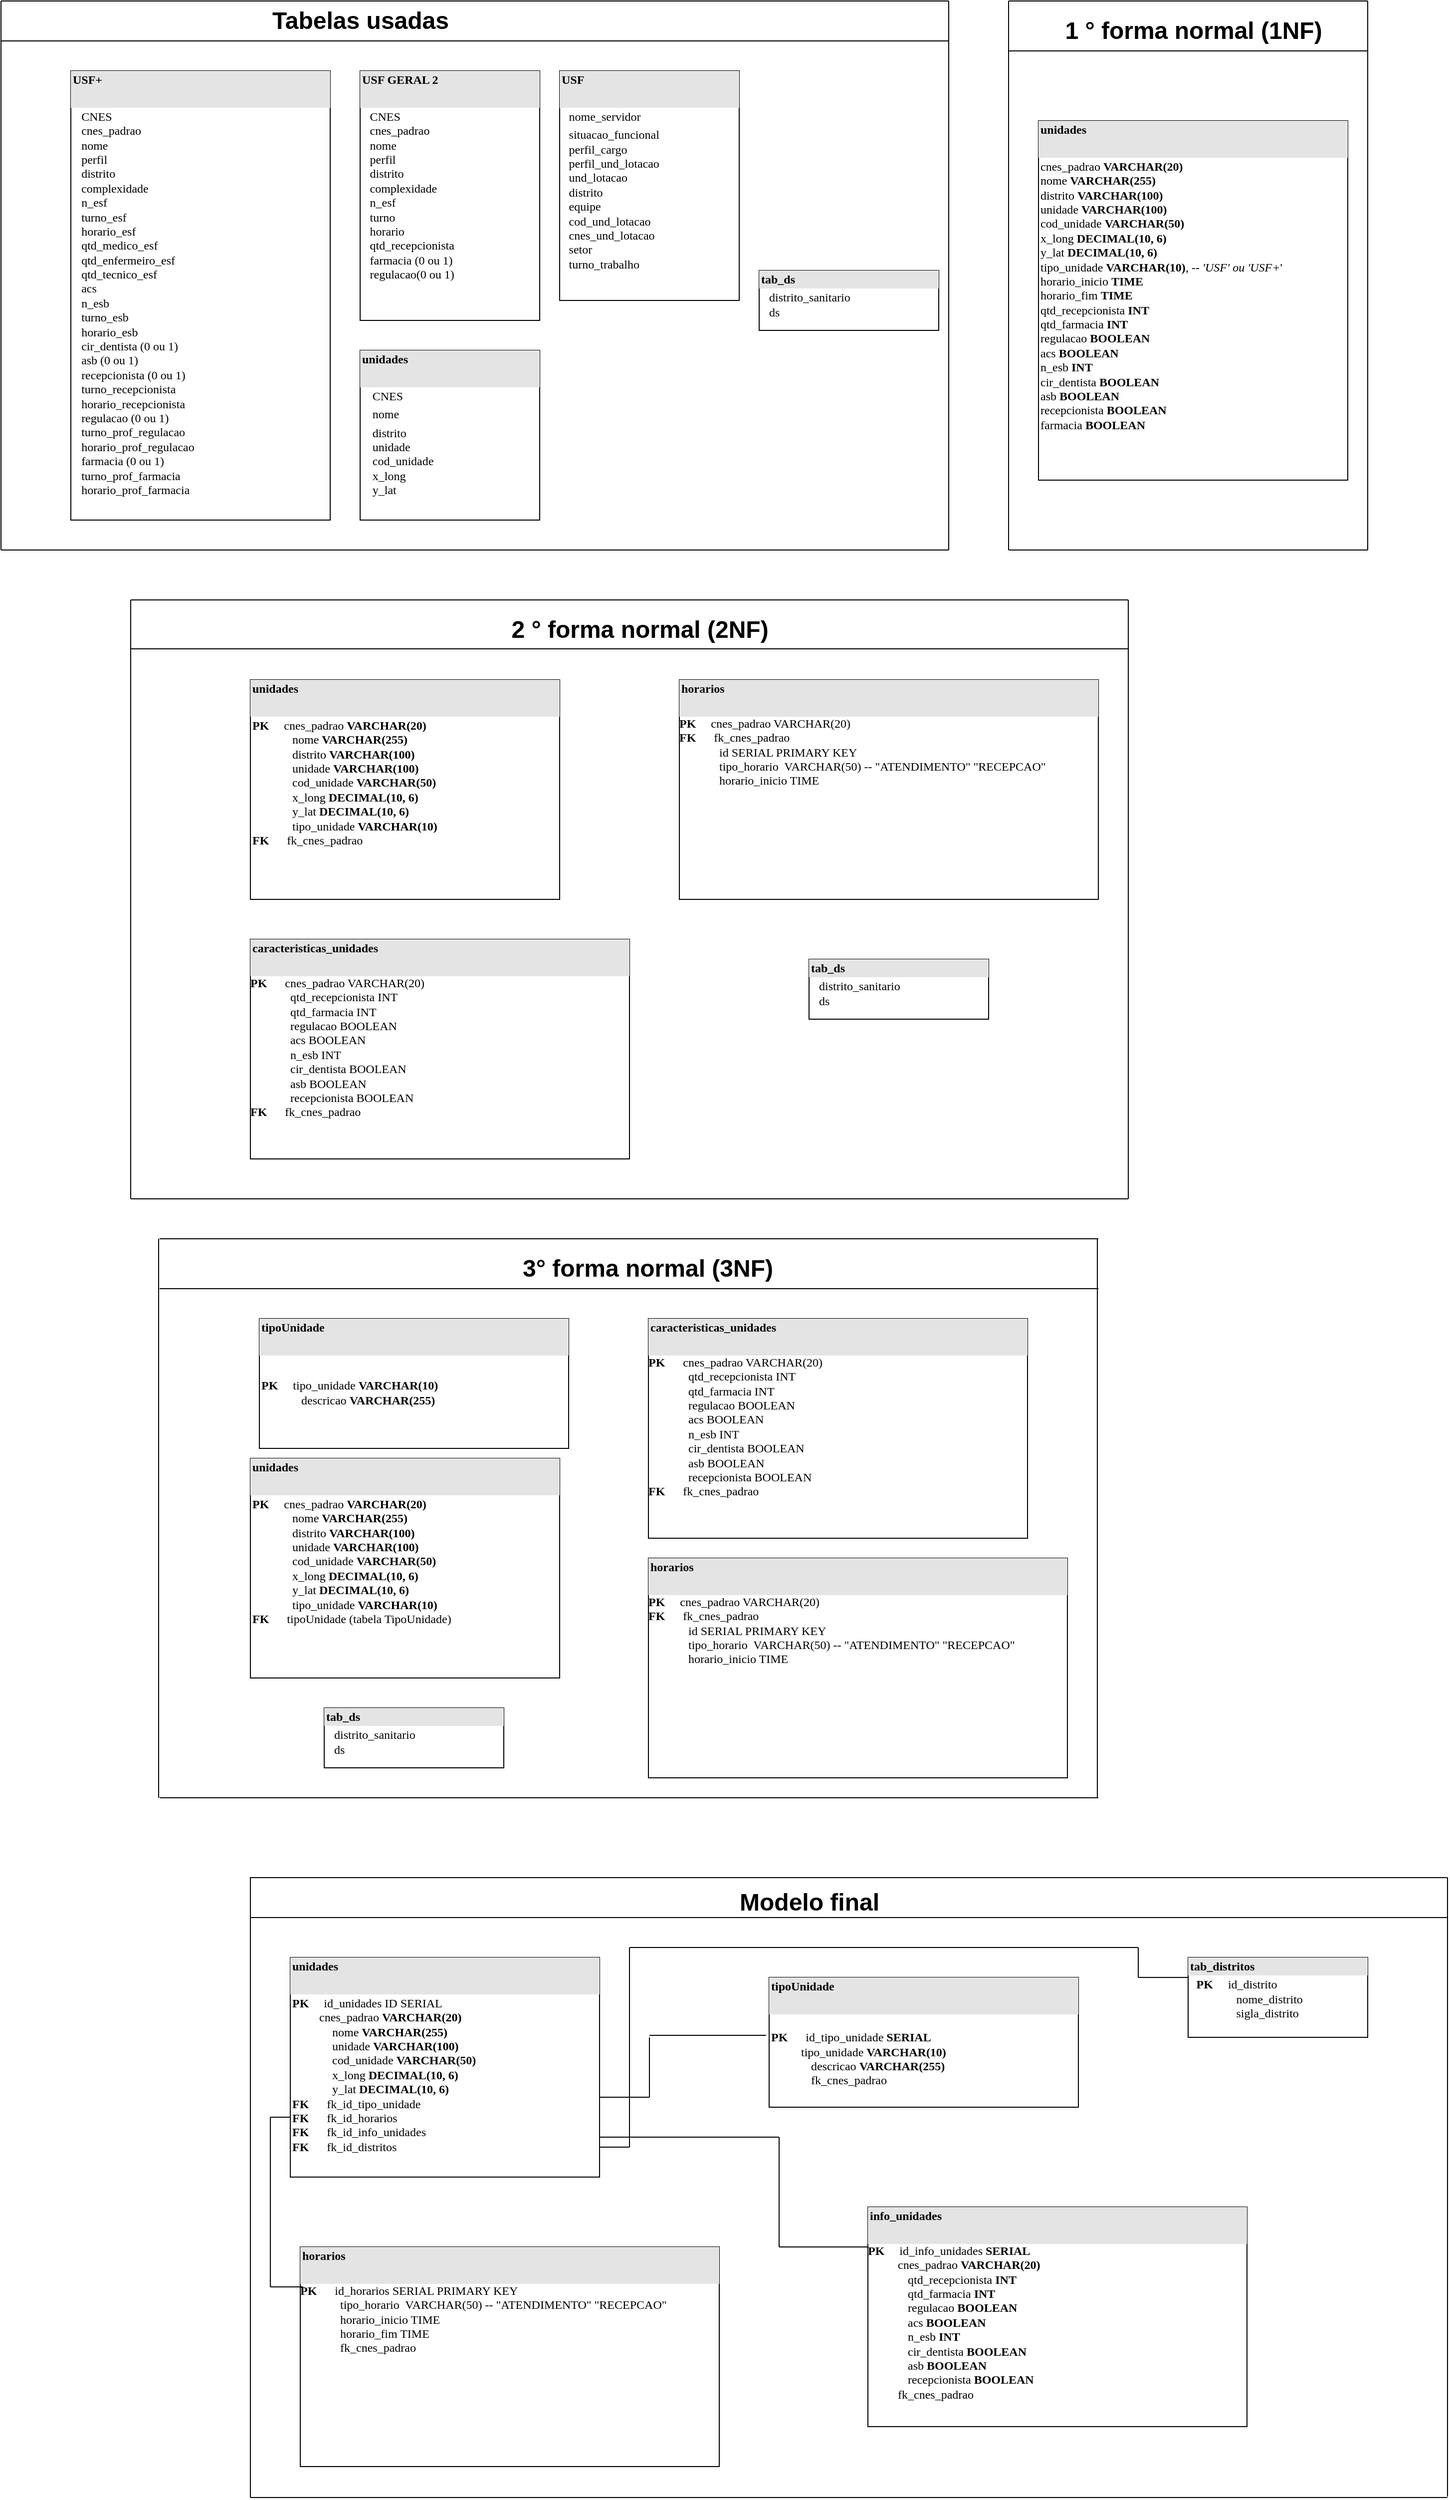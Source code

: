 <mxfile version="24.6.4" type="device">
  <diagram name="Page-1" id="2ca16b54-16f6-2749-3443-fa8db7711227">
    <mxGraphModel dx="2774" dy="2544" grid="1" gridSize="10" guides="1" tooltips="1" connect="1" arrows="1" fold="1" page="1" pageScale="1" pageWidth="1100" pageHeight="850" background="none" math="0" shadow="0">
      <root>
        <mxCell id="0" />
        <mxCell id="1" parent="0" />
        <mxCell id="2ed32ef02a7f4228-1" value="&lt;div style=&quot;box-sizing:border-box;width:100%;background:#e4e4e4;padding:2px;&quot;&gt;&lt;b&gt;unidades&lt;/b&gt;&lt;/div&gt;&lt;div style=&quot;box-sizing:border-box;width:100%;background:#e4e4e4;padding:2px;&quot;&gt;&lt;br&gt;&lt;/div&gt;&lt;table style=&quot;width:100%;font-size:1em;&quot; cellpadding=&quot;2&quot; cellspacing=&quot;0&quot;&gt;&lt;tbody&gt;&lt;tr&gt;&lt;td&gt;&lt;br&gt;&lt;/td&gt;&lt;td&gt;CNES&lt;/td&gt;&lt;/tr&gt;&lt;tr&gt;&lt;td&gt;&lt;br&gt;&lt;/td&gt;&lt;td&gt;nome&lt;/td&gt;&lt;/tr&gt;&lt;tr&gt;&lt;td&gt;&lt;/td&gt;&lt;td&gt;distrito&lt;br&gt;unidade&lt;br&gt;cod_unidade&lt;br&gt;x_long&lt;br&gt;y_lat&lt;br&gt;&lt;br&gt;&lt;/td&gt;&lt;/tr&gt;&lt;/tbody&gt;&lt;/table&gt;" style="verticalAlign=top;align=left;overflow=fill;html=1;rounded=0;shadow=0;comic=0;labelBackgroundColor=none;strokeWidth=1;fontFamily=Verdana;fontSize=12" parent="1" vertex="1">
          <mxGeometry x="-730" y="-1330" width="180" height="170" as="geometry" />
        </mxCell>
        <mxCell id="j2Awrkc1tA4dV9yE8bP1-2" value="&lt;div style=&quot;box-sizing:border-box;width:100%;background:#e4e4e4;padding:2px;&quot;&gt;&lt;b&gt;USF&lt;/b&gt;&lt;/div&gt;&lt;div style=&quot;box-sizing:border-box;width:100%;background:#e4e4e4;padding:2px;&quot;&gt;&lt;br&gt;&lt;/div&gt;&lt;table style=&quot;width:100%;font-size:1em;&quot; cellpadding=&quot;2&quot; cellspacing=&quot;0&quot;&gt;&lt;tbody&gt;&lt;tr&gt;&lt;td&gt;&lt;br&gt;&lt;/td&gt;&lt;td&gt;nome_servidor&lt;/td&gt;&lt;/tr&gt;&lt;tr&gt;&lt;td&gt;&lt;br&gt;&lt;/td&gt;&lt;td&gt;situacao_funcional&lt;br&gt;perfil_cargo&lt;br&gt;perfil_und_lotacao&lt;br&gt;und_lotacao&lt;br&gt;distrito&lt;br&gt;equipe&lt;br&gt;cod_und_lotacao&lt;br&gt;cnes_und_lotacao&lt;br&gt;setor&lt;br&gt;turno_trabalho&lt;br&gt;&lt;br&gt;&lt;br&gt;&lt;/td&gt;&lt;/tr&gt;&lt;tr&gt;&lt;td&gt;&lt;/td&gt;&lt;td&gt;&lt;br&gt;&lt;br&gt;&lt;/td&gt;&lt;/tr&gt;&lt;/tbody&gt;&lt;/table&gt;" style="verticalAlign=top;align=left;overflow=fill;html=1;rounded=0;shadow=0;comic=0;labelBackgroundColor=none;strokeWidth=1;fontFamily=Verdana;fontSize=12" parent="1" vertex="1">
          <mxGeometry x="-530" y="-1610" width="180" height="230" as="geometry" />
        </mxCell>
        <mxCell id="ChXvx0Uz5xIYDGQLhh-7-1" value="&lt;div style=&quot;box-sizing:border-box;width:100%;background:#e4e4e4;padding:2px;&quot;&gt;&lt;b&gt;USF+&lt;/b&gt;&lt;/div&gt;&lt;div style=&quot;box-sizing:border-box;width:100%;background:#e4e4e4;padding:2px;&quot;&gt;&lt;br&gt;&lt;/div&gt;&lt;table style=&quot;width:100%;font-size:1em;&quot; cellpadding=&quot;2&quot; cellspacing=&quot;0&quot;&gt;&lt;tbody&gt;&lt;tr&gt;&lt;td&gt;&lt;br&gt;&lt;/td&gt;&lt;td&gt;CNES&lt;br&gt;cnes_padrao&lt;br&gt;nome&lt;br&gt;perfil&lt;br&gt;distrito&lt;br&gt;complexidade&lt;br&gt;n_esf&lt;br&gt;turno_esf&lt;br&gt;horario_esf&lt;br&gt;qtd_medico_esf&lt;br&gt;qtd_enfermeiro_esf&lt;br&gt;qtd_tecnico_esf&lt;br&gt;acs&lt;br&gt;n_esb&lt;br&gt;turno_esb&lt;br&gt;horario_esb&lt;br&gt;cir_dentista (0 ou 1)&lt;br&gt;asb (0 ou 1)&lt;br&gt;recepcionista (0 ou 1)&lt;br&gt;turno_recepcionista&lt;br&gt;horario_recepcionista&lt;br&gt;regulacao (0 ou 1)&lt;br&gt;turno_prof_regulacao&lt;br&gt;horario_prof_regulacao&lt;br&gt;farmacia (0 ou 1)&lt;br&gt;turno_prof_farmacia&lt;br&gt;horario_prof_farmacia&lt;br&gt;&lt;br&gt;&lt;br&gt;&lt;br&gt;&lt;br&gt;&lt;br&gt;&lt;br&gt;&lt;/td&gt;&lt;/tr&gt;&lt;tr&gt;&lt;td&gt;&lt;/td&gt;&lt;td&gt;&lt;br&gt;&lt;br&gt;&lt;br&gt;&lt;/td&gt;&lt;/tr&gt;&lt;tr&gt;&lt;td&gt;&lt;/td&gt;&lt;td&gt;&lt;br&gt;&lt;br&gt;&lt;/td&gt;&lt;/tr&gt;&lt;/tbody&gt;&lt;/table&gt;" style="verticalAlign=top;align=left;overflow=fill;html=1;rounded=0;shadow=0;comic=0;labelBackgroundColor=none;strokeWidth=1;fontFamily=Verdana;fontSize=12" parent="1" vertex="1">
          <mxGeometry x="-1020" y="-1610" width="260" height="450" as="geometry" />
        </mxCell>
        <mxCell id="ChXvx0Uz5xIYDGQLhh-7-2" value="&lt;div style=&quot;box-sizing:border-box;width:100%;background:#e4e4e4;padding:2px;&quot;&gt;&lt;b&gt;USF GERAL 2&lt;/b&gt;&lt;/div&gt;&lt;div style=&quot;box-sizing:border-box;width:100%;background:#e4e4e4;padding:2px;&quot;&gt;&lt;br&gt;&lt;/div&gt;&lt;table style=&quot;width:100%;font-size:1em;&quot; cellpadding=&quot;2&quot; cellspacing=&quot;0&quot;&gt;&lt;tbody&gt;&lt;tr&gt;&lt;td&gt;&lt;br&gt;&lt;/td&gt;&lt;td&gt;CNES&lt;br&gt;cnes_padrao&lt;br&gt;nome&lt;br&gt;perfil&lt;br&gt;distrito&lt;br&gt;complexidade&lt;br&gt;n_esf&lt;br&gt;turno&lt;br&gt;horario&lt;br&gt;qtd_recepcionista&lt;br&gt;farmacia (0 ou 1)&lt;br&gt;regulacao(0 ou 1)&lt;br&gt;&lt;br&gt;&lt;br&gt;&lt;br&gt;&lt;br&gt;&lt;br&gt;&lt;br&gt;&lt;br&gt;&lt;br&gt;&lt;/td&gt;&lt;/tr&gt;&lt;tr&gt;&lt;td&gt;&lt;/td&gt;&lt;td&gt;&lt;br&gt;&lt;br&gt;&lt;br&gt;&lt;/td&gt;&lt;/tr&gt;&lt;tr&gt;&lt;td&gt;&lt;/td&gt;&lt;td&gt;&lt;br&gt;&lt;br&gt;&lt;/td&gt;&lt;/tr&gt;&lt;/tbody&gt;&lt;/table&gt;" style="verticalAlign=top;align=left;overflow=fill;html=1;rounded=0;shadow=0;comic=0;labelBackgroundColor=none;strokeWidth=1;fontFamily=Verdana;fontSize=12" parent="1" vertex="1">
          <mxGeometry x="-730" y="-1610" width="180" height="250" as="geometry" />
        </mxCell>
        <mxCell id="ChXvx0Uz5xIYDGQLhh-7-3" value="Tabelas usadas" style="text;strokeColor=none;fillColor=none;html=1;fontSize=24;fontStyle=1;verticalAlign=middle;align=center;" parent="1" vertex="1">
          <mxGeometry x="-780" y="-1680" width="100" height="40" as="geometry" />
        </mxCell>
        <mxCell id="ChXvx0Uz5xIYDGQLhh-7-4" value="1 ° forma normal (1NF)" style="text;strokeColor=none;fillColor=none;html=1;fontSize=24;fontStyle=1;verticalAlign=middle;align=center;" parent="1" vertex="1">
          <mxGeometry x="25" y="-1670" width="160" height="40" as="geometry" />
        </mxCell>
        <mxCell id="ChXvx0Uz5xIYDGQLhh-7-11" value="" style="endArrow=none;html=1;rounded=0;" parent="1" edge="1">
          <mxGeometry width="50" height="50" relative="1" as="geometry">
            <mxPoint x="-1090" y="-1130" as="sourcePoint" />
            <mxPoint x="-1090" y="-1680" as="targetPoint" />
          </mxGeometry>
        </mxCell>
        <mxCell id="ChXvx0Uz5xIYDGQLhh-7-12" value="" style="endArrow=none;html=1;rounded=0;" parent="1" edge="1">
          <mxGeometry width="50" height="50" relative="1" as="geometry">
            <mxPoint x="-140" y="-1130" as="sourcePoint" />
            <mxPoint x="-140" y="-1680" as="targetPoint" />
          </mxGeometry>
        </mxCell>
        <mxCell id="ChXvx0Uz5xIYDGQLhh-7-13" value="" style="endArrow=none;html=1;rounded=0;" parent="1" edge="1">
          <mxGeometry width="50" height="50" relative="1" as="geometry">
            <mxPoint x="-140" y="-1130" as="sourcePoint" />
            <mxPoint x="-1090" y="-1130" as="targetPoint" />
          </mxGeometry>
        </mxCell>
        <mxCell id="ChXvx0Uz5xIYDGQLhh-7-14" value="" style="endArrow=none;html=1;rounded=0;" parent="1" edge="1">
          <mxGeometry width="50" height="50" relative="1" as="geometry">
            <mxPoint x="-140" y="-1680" as="sourcePoint" />
            <mxPoint x="-1090" y="-1680" as="targetPoint" />
          </mxGeometry>
        </mxCell>
        <mxCell id="ChXvx0Uz5xIYDGQLhh-7-15" value="" style="endArrow=none;html=1;rounded=0;" parent="1" edge="1">
          <mxGeometry width="50" height="50" relative="1" as="geometry">
            <mxPoint x="-140" y="-1640" as="sourcePoint" />
            <mxPoint x="-1090" y="-1640" as="targetPoint" />
          </mxGeometry>
        </mxCell>
        <mxCell id="ChXvx0Uz5xIYDGQLhh-7-18" value="&lt;div style=&quot;box-sizing:border-box;width:100%;background:#e4e4e4;padding:2px;&quot;&gt;&lt;b&gt;unidades&lt;/b&gt;&lt;/div&gt;&lt;div style=&quot;box-sizing:border-box;width:100%;background:#e4e4e4;padding:2px;&quot;&gt;&lt;br&gt;&lt;/div&gt;&lt;table style=&quot;width:100%;font-size:1em;&quot; cellpadding=&quot;2&quot; cellspacing=&quot;0&quot;&gt;&lt;tbody&gt;&lt;tr&gt;&lt;td&gt;&lt;span style=&quot;color: rgba(0, 0, 0, 0); font-family: monospace; font-size: 0px;&quot;&gt;%3CmxGraphModel%3E%3Croot%3E%3CmxCell%20id%3D%220%22%2F%3E%3CmxCell%20id%3D%221%22%20parent%3D%220%22%2F%3E%3CmxCell%20id%3D%222%22%20value%3D%22%26lt%3Bdiv%20style%3D%26quot%3Bbox-sizing%3Aborder-box%3Bwidth%3A100%25%3Bbackground%3A%23e4e4e4%3Bpadding%3A2px%3B%26quot%3B%26gt%3BUSF%2B%26lt%3B%2Fdiv%26gt%3B%26lt%3Bdiv%20style%3D%26quot%3Bbox-sizing%3Aborder-box%3Bwidth%3A100%25%3Bbackground%3A%23e4e4e4%3Bpadding%3A2px%3B%26quot%3B%26gt%3B%26lt%3Bbr%26gt%3B%26lt%3B%2Fdiv%26gt%3B%26lt%3Btable%20style%3D%26quot%3Bwidth%3A100%25%3Bfont-size%3A1em%3B%26quot%3B%20cellpadding%3D%26quot%3B2%26quot%3B%20cellspacing%3D%26quot%3B0%26quot%3B%26gt%3B%26lt%3Btbody%26gt%3B%26lt%3Btr%26gt%3B%26lt%3Btd%26gt%3B%26lt%3Bbr%26gt%3B%26lt%3B%2Ftd%26gt%3B%26lt%3Btd%26gt%3BCNES%26lt%3Bbr%26gt%3Bcnes_padrao%26lt%3Bbr%26gt%3Bnome%26lt%3Bbr%26gt%3Bperfil%26lt%3Bbr%26gt%3Bdistrito%26lt%3Bbr%26gt%3Bcomplexidade%26lt%3Bbr%26gt%3Bn_esf%26lt%3Bbr%26gt%3Bturno_esf%26lt%3Bbr%26gt%3Bhorario_esf%26lt%3Bbr%26gt%3Bqtd_medico_esf%26lt%3Bbr%26gt%3Bqtd_enfermeiro_esf%26lt%3Bbr%26gt%3Bqtd_tecnico_esf%26lt%3Bbr%26gt%3Bacs%26lt%3Bbr%26gt%3Bn_esb%26lt%3Bbr%26gt%3Bturno_esb%26lt%3Bbr%26gt%3Bhorario_esb%26lt%3Bbr%26gt%3Bcir_dentista%20(0%20ou%201)%26lt%3Bbr%26gt%3Basb%20(0%20ou%201)%26lt%3Bbr%26gt%3Brecepcionista%20(0%20ou%201)%26lt%3Bbr%26gt%3Bturno_recepcionista%26lt%3Bbr%26gt%3Bhorario_recepcionista%26lt%3Bbr%26gt%3Bregulacao%20(0%20ou%201)%26lt%3Bbr%26gt%3Bturno_prof_regulacao%26lt%3Bbr%26gt%3Bhorario_prof_regulacao%26lt%3Bbr%26gt%3Bfarmacia%20(0%20ou%201)%26lt%3Bbr%26gt%3Bturno_prof_farmacia%26lt%3Bbr%26gt%3Bhorario_prof_farmacia%26lt%3Bbr%26gt%3B%26lt%3Bbr%26gt%3B%26lt%3Bbr%26gt%3B%26lt%3Bbr%26gt%3B%26lt%3Bbr%26gt%3B%26lt%3Bbr%26gt%3B%26lt%3Bbr%26gt%3B%26lt%3B%2Ftd%26gt%3B%26lt%3B%2Ftr%26gt%3B%26lt%3Btr%26gt%3B%26lt%3Btd%26gt%3B%26lt%3B%2Ftd%26gt%3B%26lt%3Btd%26gt%3B%26lt%3Bbr%26gt%3B%26lt%3Bbr%26gt%3B%26lt%3Bbr%26gt%3B%26lt%3B%2Ftd%26gt%3B%26lt%3B%2Ftr%26gt%3B%26lt%3Btr%26gt%3B%26lt%3Btd%26gt%3B%26lt%3B%2Ftd%26gt%3B%26lt%3Btd%26gt%3B%26lt%3Bbr%26gt%3B%26lt%3Bbr%26gt%3B%26lt%3B%2Ftd%26gt%3B%26lt%3B%2Ftr%26gt%3B%26lt%3B%2Ftbody%26gt%3B%26lt%3B%2Ftable%26gt%3B%22%20style%3D%22verticalAlign%3Dtop%3Balign%3Dleft%3Boverflow%3Dfill%3Bhtml%3D1%3Brounded%3D0%3Bshadow%3D0%3Bcomic%3D0%3BlabelBackgroundColor%3Dnone%3BstrokeWidth%3D1%3BfontFamily%3DVerdana%3BfontSize%3D12%22%20vertex%3D%221%22%20parent%3D%221%22%3E%3CmxGeometry%20x%3D%22-350%22%20y%3D%2290%22%20width%3D%22260%22%20height%3D%22450%22%20as%3D%22geometry%22%2F%3E%3C%2FmxCell%3E%3C%2Froot%3E%3C%2FmxGraphModel%3E&lt;/span&gt;&lt;span id=&quot;docs-internal-guid-9bf1a6af-7fff-64a5-996d-017bda13f4cf&quot;&gt;cnes_padrao &lt;b&gt;VARCHAR(20)&lt;/b&gt;&lt;br&gt;nome &lt;b&gt;VARCHAR(255)&lt;/b&gt;&lt;br&gt;distrito &lt;b&gt;VARCHAR(100)&lt;/b&gt;&lt;br&gt;unidade &lt;b&gt;VARCHAR(100)&lt;/b&gt;&lt;br&gt;cod_unidade &lt;b&gt;VARCHAR(50)&lt;/b&gt;&lt;br&gt;x_long &lt;b&gt;DECIMAL(10, 6)&lt;/b&gt;&lt;br&gt;y_lat &lt;b&gt;DECIMAL(10, 6)&lt;/b&gt;&lt;br&gt;tipo_unidade &lt;b&gt;VARCHAR(10)&lt;/b&gt;, -&lt;i&gt;- &#39;USF&#39; ou &#39;USF+&lt;/i&gt;&#39; &lt;br&gt;horario_inicio &lt;b&gt;TIME&lt;/b&gt;&lt;br&gt;horario_fim &lt;b&gt;TIME&lt;/b&gt;&lt;br&gt;qtd_recepcionista&lt;b&gt; INT&lt;/b&gt;&lt;br&gt;qtd_farmacia &lt;b&gt;INT&lt;/b&gt;&lt;br&gt;regulacao &lt;b&gt;BOOLEAN&lt;/b&gt;&lt;br&gt;acs &lt;b&gt;BOOLEAN&lt;/b&gt;&lt;br&gt;n_esb &lt;b&gt;INT&lt;/b&gt;&lt;br&gt;cir_dentista &lt;b&gt;BOOLEAN&lt;/b&gt;&lt;br&gt;asb &lt;b&gt;BOOLEAN&lt;/b&gt;&lt;br&gt;recepcionista &lt;b&gt;BOOLEAN&lt;/b&gt;&lt;br&gt;farmacia &lt;b&gt;BOOLEAN&lt;/b&gt;&lt;/span&gt;&lt;/td&gt;&lt;td&gt;&lt;br&gt;&lt;br&gt;&lt;br&gt;&lt;br&gt;&lt;br&gt;&lt;br&gt;&lt;br&gt;&lt;/td&gt;&lt;/tr&gt;&lt;tr&gt;&lt;td&gt;&lt;/td&gt;&lt;td&gt;&lt;br&gt;&lt;br&gt;&lt;br&gt;&lt;/td&gt;&lt;/tr&gt;&lt;tr&gt;&lt;td&gt;&lt;/td&gt;&lt;td&gt;&lt;br&gt;&lt;br&gt;&lt;/td&gt;&lt;/tr&gt;&lt;/tbody&gt;&lt;/table&gt;" style="verticalAlign=top;align=left;overflow=fill;html=1;rounded=0;shadow=0;comic=0;labelBackgroundColor=none;strokeWidth=1;fontFamily=Verdana;fontSize=12" parent="1" vertex="1">
          <mxGeometry x="-50" y="-1560" width="310" height="360" as="geometry" />
        </mxCell>
        <mxCell id="ChXvx0Uz5xIYDGQLhh-7-19" value="2 ° forma normal (2NF)" style="text;strokeColor=none;fillColor=none;html=1;fontSize=24;fontStyle=1;verticalAlign=middle;align=center;" parent="1" vertex="1">
          <mxGeometry x="-530" y="-1070" width="160" height="40" as="geometry" />
        </mxCell>
        <mxCell id="ChXvx0Uz5xIYDGQLhh-7-20" value="&lt;div style=&quot;box-sizing:border-box;width:100%;background:#e4e4e4;padding:2px;&quot;&gt;&lt;b&gt;unidades&lt;/b&gt;&lt;/div&gt;&lt;div style=&quot;box-sizing:border-box;width:100%;background:#e4e4e4;padding:2px;&quot;&gt;&lt;br&gt;&lt;/div&gt;&lt;table style=&quot;width:100%;font-size:1em;&quot; cellpadding=&quot;2&quot; cellspacing=&quot;0&quot;&gt;&lt;tbody&gt;&lt;tr&gt;&lt;td&gt;&lt;span style=&quot;color: rgba(0, 0, 0, 0); font-family: monospace; font-size: 0px;&quot;&gt;%3CmxGraphModel%3E%3Croot%3E%3CmxCell%20id%3D%220%22%2F%3E%3CmxCell%20id%3D%221%22%20parent%3D%220%22%2F%3E%3CmxCell%20id%3D%222%22%20value%3D%22%26lt%3Bdiv%20style%3D%26quot%3Bbox-sizing%3Aborder-box%3Bwidth%3A100%25%3Bbackground%3A%23e4e4e4%3Bpadding%3A2px%3B%26quot%3B%26gt%3BUSF%2B%26lt%3B%2Fdiv%26gt%3B%26lt%3Bdiv%20style%3D%26quot%3Bbox-sizing%3Aborder-box%3Bwidth%3A100%25%3Bbackground%3A%23e4e4e4%3Bpadding%3A2px%3B%26quot%3B%26gt%3B%26lt%3Bbr%26gt%3B%26lt%3B%2Fdiv%26gt%3B%26lt%3Btable%20style%3D%26quot%3Bwidth%3A100%25%3Bfont-size%3A1em%3B%26quot%3B%20cellpadding%3D%26quot%3B2%26quot%3B%20cellspacing%3D%26quot%3B0%26quot%3B%26gt%3B%26lt%3Btbody%26gt%3B%26lt%3Btr%26gt%3B%26lt%3Btd%26gt%3B%26lt%3Bbr%26gt%3B%26lt%3B%2Ftd%26gt%3B%26lt%3Btd%26gt%3BCNES%26lt%3Bbr%26gt%3Bcnes_padrao%26lt%3Bbr%26gt%3Bnome%26lt%3Bbr%26gt%3Bperfil%26lt%3Bbr%26gt%3Bdistrito%26lt%3Bbr%26gt%3Bcomplexidade%26lt%3Bbr%26gt%3Bn_esf%26lt%3Bbr%26gt%3Bturno_esf%26lt%3Bbr%26gt%3Bhorario_esf%26lt%3Bbr%26gt%3Bqtd_medico_esf%26lt%3Bbr%26gt%3Bqtd_enfermeiro_esf%26lt%3Bbr%26gt%3Bqtd_tecnico_esf%26lt%3Bbr%26gt%3Bacs%26lt%3Bbr%26gt%3Bn_esb%26lt%3Bbr%26gt%3Bturno_esb%26lt%3Bbr%26gt%3Bhorario_esb%26lt%3Bbr%26gt%3Bcir_dentista%20(0%20ou%201)%26lt%3Bbr%26gt%3Basb%20(0%20ou%201)%26lt%3Bbr%26gt%3Brecepcionista%20(0%20ou%201)%26lt%3Bbr%26gt%3Bturno_recepcionista%26lt%3Bbr%26gt%3Bhorario_recepcionista%26lt%3Bbr%26gt%3Bregulacao%20(0%20ou%201)%26lt%3Bbr%26gt%3Bturno_prof_regulacao%26lt%3Bbr%26gt%3Bhorario_prof_regulacao%26lt%3Bbr%26gt%3Bfarmacia%20(0%20ou%201)%26lt%3Bbr%26gt%3Bturno_prof_farmacia%26lt%3Bbr%26gt%3Bhorario_prof_farmacia%26lt%3Bbr%26gt%3B%26lt%3Bbr%26gt%3B%26lt%3Bbr%26gt%3B%26lt%3Bbr%26gt%3B%26lt%3Bbr%26gt%3B%26lt%3Bbr%26gt%3B%26lt%3Bbr%26gt%3B%26lt%3B%2Ftd%26gt%3B%26lt%3B%2Ftr%26gt%3B%26lt%3Btr%26gt%3B%26lt%3Btd%26gt%3B%26lt%3B%2Ftd%26gt%3B%26lt%3Btd%26gt%3B%26lt%3Bbr%26gt%3B%26lt%3Bbr%26gt%3B%26lt%3Bbr%26gt%3B%26lt%3B%2Ftd%26gt%3B%26lt%3B%2Ftr%26gt%3B%26lt%3Btr%26gt%3B%26lt%3Btd%26gt%3B%26lt%3B%2Ftd%26gt%3B%26lt%3Btd%26gt%3B%26lt%3Bbr%26gt%3B%26lt%3Bbr%26gt%3B%26lt%3B%2Ftd%26gt%3B%26lt%3B%2Ftr%26gt%3B%26lt%3B%2Ftbody%26gt%3B%26lt%3B%2Ftable%26gt%3B%22%20style%3D%22verticalAlign%3Dtop%3Balign%3Dleft%3Boverflow%3Dfill%3Bhtml%3D1%3Brounded%3D0%3Bshadow%3D0%3Bcomic%3D0%3BlabelBackgroundColor%3Dnone%3BstrokeWidth%3D1%3BfontFamily%3DVerdana%3BfontSize%3D12%22%20vertex%3D%221%22%20parent%3D%221%22%3E%3CmxGeometry%20x%3D%22-350%22%20y%3D%2290%22%20width%3D%22260%22%20height%3D%22450%22%20as%3D%22geometry%22%2F%3E%3C%2FmxCell%3E%3C%2Froot%3E%3C%2FmxGraphModel%3EpkPKp&lt;/span&gt;&lt;span id=&quot;docs-internal-guid-9bf1a6af-7fff-64a5-996d-017bda13f4cf&quot;&gt;&lt;b&gt;PK&lt;/b&gt;&amp;nbsp; &amp;nbsp; &amp;nbsp;cnes_padrao &lt;b&gt;VARCHAR(20)&amp;nbsp;&lt;/b&gt;&lt;br&gt;&lt;/span&gt;&lt;blockquote style=&quot;margin: 0 0 0 40px; border: none; padding: 0px;&quot;&gt;&lt;span&gt;nome &lt;b&gt;VARCHAR(255)&lt;br&gt;&lt;/b&gt;&lt;/span&gt;&lt;span&gt;distrito &lt;b&gt;VARCHAR(100)&lt;br&gt;&lt;/b&gt;&lt;/span&gt;&lt;span&gt;unidade &lt;b&gt;VARCHAR(100)&lt;br&gt;&lt;/b&gt;&lt;/span&gt;&lt;span&gt;cod_unidade &lt;b&gt;VARCHAR(50)&lt;br&gt;&lt;/b&gt;&lt;/span&gt;&lt;span&gt;x_long &lt;b&gt;DECIMAL(10, 6)&lt;br&gt;&lt;/b&gt;&lt;/span&gt;&lt;span&gt;y_lat &lt;b&gt;DECIMAL(10, 6)&lt;br&gt;&lt;/b&gt;&lt;/span&gt;&lt;span&gt;tipo_unidade &lt;b&gt;VARCHAR(10) &lt;br&gt;&lt;/b&gt;&lt;/span&gt;&lt;/blockquote&gt;&lt;span&gt;&lt;b&gt;FK&amp;nbsp; &amp;nbsp; &amp;nbsp;&amp;nbsp;&lt;/b&gt;fk_cnes_padrao&lt;br&gt;&lt;br&gt;&lt;/span&gt;&lt;/td&gt;&lt;td&gt;&lt;br&gt;&lt;br&gt;&lt;br&gt;&lt;br&gt;&lt;br&gt;&lt;br&gt;&lt;br&gt;&lt;/td&gt;&lt;/tr&gt;&lt;tr&gt;&lt;td&gt;&lt;/td&gt;&lt;td&gt;&lt;br&gt;&lt;br&gt;&lt;br&gt;&lt;/td&gt;&lt;/tr&gt;&lt;tr&gt;&lt;td&gt;&lt;/td&gt;&lt;td&gt;&lt;br&gt;&lt;br&gt;&lt;/td&gt;&lt;/tr&gt;&lt;/tbody&gt;&lt;/table&gt;" style="verticalAlign=top;align=left;overflow=fill;html=1;rounded=0;shadow=0;comic=0;labelBackgroundColor=none;strokeWidth=1;fontFamily=Verdana;fontSize=12" parent="1" vertex="1">
          <mxGeometry x="-840" y="-1000" width="310" height="220" as="geometry" />
        </mxCell>
        <mxCell id="ChXvx0Uz5xIYDGQLhh-7-23" value="&lt;div style=&quot;box-sizing:border-box;width:100%;background:#e4e4e4;padding:2px;&quot;&gt;&lt;b&gt;horarios&lt;/b&gt;&lt;/div&gt;&lt;div style=&quot;box-sizing:border-box;width:100%;background:#e4e4e4;padding:2px;&quot;&gt;&lt;br&gt;&lt;/div&gt;&lt;b&gt;PK&lt;/b&gt;&amp;nbsp; &amp;nbsp; &amp;nbsp;cnes_padrao VARCHAR(20)&lt;div&gt;&lt;b&gt;FK&amp;nbsp; &amp;nbsp; &amp;nbsp;&amp;nbsp;&lt;/b&gt;fk_cnes_padrao&lt;div&gt;&lt;blockquote style=&quot;margin: 0 0 0 40px; border: none; padding: 0px;&quot;&gt;&lt;div&gt;id SERIAL PRIMARY KEY&lt;/div&gt;&lt;div&gt;&lt;div&gt;tipo_horario&amp;nbsp; VARCHAR(50) -- &quot;ATENDIMENTO&quot; &quot;RECEPCAO&quot;&lt;/div&gt;&lt;/div&gt;&lt;div&gt;&lt;div&gt;horario_inicio TIME&lt;/div&gt;&lt;/div&gt;&lt;/blockquote&gt;&lt;div&gt;&lt;div&gt;&lt;span style=&quot;background-color: initial;&quot;&gt;&lt;br&gt;&lt;/span&gt;&lt;/div&gt;&lt;div&gt;&lt;br&gt;&lt;/div&gt;&lt;div&gt;&lt;br&gt;&lt;/div&gt;&lt;div&gt;&lt;br&gt;&lt;/div&gt;&lt;div&gt;&lt;br&gt;&lt;/div&gt;&lt;div&gt;&lt;br&gt;&lt;/div&gt;&lt;div&gt;&lt;br&gt;&lt;/div&gt;&lt;div&gt;&lt;br&gt;&lt;table style=&quot;width:100%;font-size:1em;&quot; cellpadding=&quot;2&quot; cellspacing=&quot;0&quot;&gt;&lt;tbody&gt;&lt;tr&gt;&lt;td&gt;&lt;span id=&quot;docs-internal-guid-9bf1a6af-7fff-64a5-996d-017bda13f4cf&quot;&gt;&lt;br&gt;&lt;br&gt;&lt;/span&gt;&lt;/td&gt;&lt;td&gt;&lt;br&gt;&lt;br&gt;&lt;br&gt;&lt;br&gt;&lt;br&gt;&lt;br&gt;&lt;br&gt;&lt;/td&gt;&lt;/tr&gt;&lt;tr&gt;&lt;td&gt;&lt;/td&gt;&lt;td&gt;&lt;br&gt;&lt;br&gt;&lt;br&gt;&lt;/td&gt;&lt;/tr&gt;&lt;tr&gt;&lt;td&gt;&lt;/td&gt;&lt;td&gt;&lt;br&gt;&lt;br&gt;&lt;/td&gt;&lt;/tr&gt;&lt;/tbody&gt;&lt;/table&gt;&lt;/div&gt;&lt;/div&gt;&lt;/div&gt;&lt;/div&gt;" style="verticalAlign=top;align=left;overflow=fill;html=1;rounded=0;shadow=0;comic=0;labelBackgroundColor=none;strokeWidth=1;fontFamily=Verdana;fontSize=12" parent="1" vertex="1">
          <mxGeometry x="-410" y="-1000" width="420" height="220" as="geometry" />
        </mxCell>
        <mxCell id="ChXvx0Uz5xIYDGQLhh-7-24" value="&lt;div style=&quot;box-sizing:border-box;width:100%;background:#e4e4e4;padding:2px;&quot;&gt;&lt;b&gt;caracteristicas_unidades&lt;/b&gt;&lt;/div&gt;&lt;div style=&quot;box-sizing:border-box;width:100%;background:#e4e4e4;padding:2px;&quot;&gt;&lt;br&gt;&lt;/div&gt;&lt;b&gt;PK&amp;nbsp; &amp;nbsp; &amp;nbsp;&amp;nbsp;&lt;/b&gt;cnes_padrao VARCHAR(20)&lt;blockquote style=&quot;margin: 0 0 0 40px; border: none; padding: 0px;&quot;&gt;&lt;div&gt;qtd_recepcionista INT&lt;/div&gt;&lt;div&gt;qtd_farmacia INT&lt;/div&gt;&lt;div&gt;regulacao BOOLEAN&lt;/div&gt;&lt;div&gt;acs BOOLEAN&lt;/div&gt;&lt;div&gt;n_esb INT&lt;/div&gt;&lt;div&gt;cir_dentista BOOLEAN&lt;/div&gt;&lt;div&gt;asb BOOLEAN&lt;/div&gt;&lt;div&gt;recepcionista BOOLEAN&lt;/div&gt;&lt;/blockquote&gt;&lt;div&gt;&lt;b&gt;FK&amp;nbsp; &amp;nbsp; &amp;nbsp;&amp;nbsp;&lt;/b&gt;fk_cnes_padrao&lt;br&gt;&lt;div&gt;&lt;span style=&quot;background-color: initial;&quot;&gt;&lt;br&gt;&lt;/span&gt;&lt;/div&gt;&lt;div&gt;&lt;br&gt;&lt;/div&gt;&lt;div&gt;&lt;br&gt;&lt;/div&gt;&lt;div&gt;&lt;br&gt;&lt;/div&gt;&lt;div&gt;&lt;br&gt;&lt;/div&gt;&lt;div&gt;&lt;br&gt;&lt;/div&gt;&lt;div&gt;&lt;br&gt;&lt;/div&gt;&lt;div&gt;&lt;br&gt;&lt;table style=&quot;width:100%;font-size:1em;&quot; cellpadding=&quot;2&quot; cellspacing=&quot;0&quot;&gt;&lt;tbody&gt;&lt;tr&gt;&lt;td&gt;&lt;span id=&quot;docs-internal-guid-9bf1a6af-7fff-64a5-996d-017bda13f4cf&quot;&gt;&lt;br&gt;&lt;br&gt;&lt;/span&gt;&lt;/td&gt;&lt;td&gt;&lt;br&gt;&lt;br&gt;&lt;br&gt;&lt;br&gt;&lt;br&gt;&lt;br&gt;&lt;br&gt;&lt;/td&gt;&lt;/tr&gt;&lt;tr&gt;&lt;td&gt;&lt;/td&gt;&lt;td&gt;&lt;br&gt;&lt;br&gt;&lt;br&gt;&lt;/td&gt;&lt;/tr&gt;&lt;tr&gt;&lt;td&gt;&lt;/td&gt;&lt;td&gt;&lt;br&gt;&lt;br&gt;&lt;/td&gt;&lt;/tr&gt;&lt;/tbody&gt;&lt;/table&gt;&lt;/div&gt;&lt;/div&gt;" style="verticalAlign=top;align=left;overflow=fill;html=1;rounded=0;shadow=0;comic=0;labelBackgroundColor=none;strokeWidth=1;fontFamily=Verdana;fontSize=12" parent="1" vertex="1">
          <mxGeometry x="-840" y="-740" width="380" height="220" as="geometry" />
        </mxCell>
        <mxCell id="ChXvx0Uz5xIYDGQLhh-7-25" value="3° forma normal (3NF)" style="text;strokeColor=none;fillColor=none;html=1;fontSize=24;fontStyle=1;verticalAlign=middle;align=center;" parent="1" vertex="1">
          <mxGeometry x="-522" y="-430" width="160" height="40" as="geometry" />
        </mxCell>
        <mxCell id="ChXvx0Uz5xIYDGQLhh-7-37" value="&lt;div style=&quot;box-sizing:border-box;width:100%;background:#e4e4e4;padding:2px;&quot;&gt;&lt;b&gt;unidades&lt;/b&gt;&lt;/div&gt;&lt;div style=&quot;box-sizing:border-box;width:100%;background:#e4e4e4;padding:2px;&quot;&gt;&lt;br&gt;&lt;/div&gt;&lt;table style=&quot;width:100%;font-size:1em;&quot; cellpadding=&quot;2&quot; cellspacing=&quot;0&quot;&gt;&lt;tbody&gt;&lt;tr&gt;&lt;td&gt;&lt;span style=&quot;color: rgba(0, 0, 0, 0); font-family: monospace; font-size: 0px;&quot;&gt;%3CmxGraphModel%3E%3Croot%3E%3CmxCell%20id%3D%220%22%2F%3E%3CmxCell%20id%3D%221%22%20parent%3D%220%22%2F%3E%3CmxCell%20id%3D%222%22%20value%3D%22%26lt%3Bdiv%20style%3D%26quot%3Bbox-sizing%3Aborder-box%3Bwidth%3A100%25%3Bbackground%3A%23e4e4e4%3Bpadding%3A2px%3B%26quot%3B%26gt%3BUSF%2B%26lt%3B%2Fdiv%26gt%3B%26lt%3Bdiv%20style%3D%26quot%3Bbox-sizing%3Aborder-box%3Bwidth%3A100%25%3Bbackground%3A%23e4e4e4%3Bpadding%3A2px%3B%26quot%3B%26gt%3B%26lt%3Bbr%26gt%3B%26lt%3B%2Fdiv%26gt%3B%26lt%3Btable%20style%3D%26quot%3Bwidth%3A100%25%3Bfont-size%3A1em%3B%26quot%3B%20cellpadding%3D%26quot%3B2%26quot%3B%20cellspacing%3D%26quot%3B0%26quot%3B%26gt%3B%26lt%3Btbody%26gt%3B%26lt%3Btr%26gt%3B%26lt%3Btd%26gt%3B%26lt%3Bbr%26gt%3B%26lt%3B%2Ftd%26gt%3B%26lt%3Btd%26gt%3BCNES%26lt%3Bbr%26gt%3Bcnes_padrao%26lt%3Bbr%26gt%3Bnome%26lt%3Bbr%26gt%3Bperfil%26lt%3Bbr%26gt%3Bdistrito%26lt%3Bbr%26gt%3Bcomplexidade%26lt%3Bbr%26gt%3Bn_esf%26lt%3Bbr%26gt%3Bturno_esf%26lt%3Bbr%26gt%3Bhorario_esf%26lt%3Bbr%26gt%3Bqtd_medico_esf%26lt%3Bbr%26gt%3Bqtd_enfermeiro_esf%26lt%3Bbr%26gt%3Bqtd_tecnico_esf%26lt%3Bbr%26gt%3Bacs%26lt%3Bbr%26gt%3Bn_esb%26lt%3Bbr%26gt%3Bturno_esb%26lt%3Bbr%26gt%3Bhorario_esb%26lt%3Bbr%26gt%3Bcir_dentista%20(0%20ou%201)%26lt%3Bbr%26gt%3Basb%20(0%20ou%201)%26lt%3Bbr%26gt%3Brecepcionista%20(0%20ou%201)%26lt%3Bbr%26gt%3Bturno_recepcionista%26lt%3Bbr%26gt%3Bhorario_recepcionista%26lt%3Bbr%26gt%3Bregulacao%20(0%20ou%201)%26lt%3Bbr%26gt%3Bturno_prof_regulacao%26lt%3Bbr%26gt%3Bhorario_prof_regulacao%26lt%3Bbr%26gt%3Bfarmacia%20(0%20ou%201)%26lt%3Bbr%26gt%3Bturno_prof_farmacia%26lt%3Bbr%26gt%3Bhorario_prof_farmacia%26lt%3Bbr%26gt%3B%26lt%3Bbr%26gt%3B%26lt%3Bbr%26gt%3B%26lt%3Bbr%26gt%3B%26lt%3Bbr%26gt%3B%26lt%3Bbr%26gt%3B%26lt%3Bbr%26gt%3B%26lt%3B%2Ftd%26gt%3B%26lt%3B%2Ftr%26gt%3B%26lt%3Btr%26gt%3B%26lt%3Btd%26gt%3B%26lt%3B%2Ftd%26gt%3B%26lt%3Btd%26gt%3B%26lt%3Bbr%26gt%3B%26lt%3Bbr%26gt%3B%26lt%3Bbr%26gt%3B%26lt%3B%2Ftd%26gt%3B%26lt%3B%2Ftr%26gt%3B%26lt%3Btr%26gt%3B%26lt%3Btd%26gt%3B%26lt%3B%2Ftd%26gt%3B%26lt%3Btd%26gt%3B%26lt%3Bbr%26gt%3B%26lt%3Bbr%26gt%3B%26lt%3B%2Ftd%26gt%3B%26lt%3B%2Ftr%26gt%3B%26lt%3B%2Ftbody%26gt%3B%26lt%3B%2Ftable%26gt%3B%22%20style%3D%22verticalAlign%3Dtop%3Balign%3Dleft%3Boverflow%3Dfill%3Bhtml%3D1%3Brounded%3D0%3Bshadow%3D0%3Bcomic%3D0%3BlabelBackgroundColor%3Dnone%3BstrokeWidth%3D1%3BfontFamily%3DVerdana%3BfontSize%3D12%22%20vertex%3D%221%22%20parent%3D%221%22%3E%3CmxGeometry%20x%3D%22-350%22%20y%3D%2290%22%20width%3D%22260%22%20height%3D%22450%22%20as%3D%22geometry%22%2F%3E%3C%2FmxCell%3E%3C%2Froot%3E%3C%2FmxGraphModel%3EpkPKp&lt;/span&gt;&lt;span id=&quot;docs-internal-guid-9bf1a6af-7fff-64a5-996d-017bda13f4cf&quot;&gt;&lt;b&gt;PK&lt;/b&gt;&amp;nbsp; &amp;nbsp; &amp;nbsp;cnes_padrao &lt;b&gt;VARCHAR(20)&amp;nbsp;&lt;/b&gt;&lt;br&gt;&lt;/span&gt;&lt;blockquote style=&quot;margin: 0 0 0 40px; border: none; padding: 0px;&quot;&gt;&lt;span&gt;nome &lt;b&gt;VARCHAR(255)&lt;br&gt;&lt;/b&gt;&lt;/span&gt;&lt;span&gt;distrito &lt;b&gt;VARCHAR(100)&lt;br&gt;&lt;/b&gt;&lt;/span&gt;&lt;span&gt;unidade &lt;b&gt;VARCHAR(100)&lt;br&gt;&lt;/b&gt;&lt;/span&gt;&lt;span&gt;cod_unidade &lt;b&gt;VARCHAR(50)&lt;br&gt;&lt;/b&gt;&lt;/span&gt;&lt;span&gt;x_long &lt;b&gt;DECIMAL(10, 6)&lt;br&gt;&lt;/b&gt;&lt;/span&gt;&lt;span&gt;y_lat &lt;b&gt;DECIMAL(10, 6)&lt;br&gt;&lt;/b&gt;&lt;/span&gt;&lt;span&gt;tipo_unidade &lt;b&gt;VARCHAR(10) &lt;br&gt;&lt;/b&gt;&lt;/span&gt;&lt;/blockquote&gt;&lt;span&gt;&lt;b&gt;FK&amp;nbsp; &amp;nbsp; &amp;nbsp;&amp;nbsp;&lt;/b&gt;tipoUnidade (tabela TipoUnidade)&lt;br&gt;&lt;br&gt;&lt;/span&gt;&lt;/td&gt;&lt;td&gt;&lt;br&gt;&lt;br&gt;&lt;br&gt;&lt;br&gt;&lt;br&gt;&lt;br&gt;&lt;br&gt;&lt;/td&gt;&lt;/tr&gt;&lt;tr&gt;&lt;td&gt;&lt;/td&gt;&lt;td&gt;&lt;br&gt;&lt;br&gt;&lt;br&gt;&lt;/td&gt;&lt;/tr&gt;&lt;tr&gt;&lt;td&gt;&lt;/td&gt;&lt;td&gt;&lt;br&gt;&lt;br&gt;&lt;/td&gt;&lt;/tr&gt;&lt;/tbody&gt;&lt;/table&gt;" style="verticalAlign=top;align=left;overflow=fill;html=1;rounded=0;shadow=0;comic=0;labelBackgroundColor=none;strokeWidth=1;fontFamily=Verdana;fontSize=12" parent="1" vertex="1">
          <mxGeometry x="-840" y="-220" width="310" height="220" as="geometry" />
        </mxCell>
        <mxCell id="ChXvx0Uz5xIYDGQLhh-7-38" value="&lt;div style=&quot;box-sizing:border-box;width:100%;background:#e4e4e4;padding:2px;&quot;&gt;&lt;b&gt;horarios&lt;/b&gt;&lt;/div&gt;&lt;div style=&quot;box-sizing:border-box;width:100%;background:#e4e4e4;padding:2px;&quot;&gt;&lt;br&gt;&lt;/div&gt;&lt;b&gt;PK&lt;/b&gt;&amp;nbsp; &amp;nbsp; &amp;nbsp;cnes_padrao VARCHAR(20)&lt;div&gt;&lt;b&gt;FK&amp;nbsp; &amp;nbsp; &amp;nbsp;&amp;nbsp;&lt;/b&gt;fk_cnes_padrao&lt;div&gt;&lt;blockquote style=&quot;margin: 0 0 0 40px; border: none; padding: 0px;&quot;&gt;&lt;div&gt;id SERIAL PRIMARY KEY&lt;/div&gt;&lt;div&gt;&lt;div&gt;tipo_horario&amp;nbsp; VARCHAR(50) -- &quot;ATENDIMENTO&quot; &quot;RECEPCAO&quot;&lt;/div&gt;&lt;/div&gt;&lt;div&gt;&lt;div&gt;horario_inicio TIME&lt;/div&gt;&lt;/div&gt;&lt;/blockquote&gt;&lt;div&gt;&lt;div&gt;&lt;span style=&quot;background-color: initial;&quot;&gt;&lt;br&gt;&lt;/span&gt;&lt;/div&gt;&lt;div&gt;&lt;br&gt;&lt;/div&gt;&lt;div&gt;&lt;br&gt;&lt;/div&gt;&lt;div&gt;&lt;br&gt;&lt;/div&gt;&lt;div&gt;&lt;br&gt;&lt;/div&gt;&lt;div&gt;&lt;br&gt;&lt;/div&gt;&lt;div&gt;&lt;br&gt;&lt;/div&gt;&lt;div&gt;&lt;br&gt;&lt;table style=&quot;width:100%;font-size:1em;&quot; cellpadding=&quot;2&quot; cellspacing=&quot;0&quot;&gt;&lt;tbody&gt;&lt;tr&gt;&lt;td&gt;&lt;span id=&quot;docs-internal-guid-9bf1a6af-7fff-64a5-996d-017bda13f4cf&quot;&gt;&lt;br&gt;&lt;br&gt;&lt;/span&gt;&lt;/td&gt;&lt;td&gt;&lt;br&gt;&lt;br&gt;&lt;br&gt;&lt;br&gt;&lt;br&gt;&lt;br&gt;&lt;br&gt;&lt;/td&gt;&lt;/tr&gt;&lt;tr&gt;&lt;td&gt;&lt;/td&gt;&lt;td&gt;&lt;br&gt;&lt;br&gt;&lt;br&gt;&lt;/td&gt;&lt;/tr&gt;&lt;tr&gt;&lt;td&gt;&lt;/td&gt;&lt;td&gt;&lt;br&gt;&lt;br&gt;&lt;/td&gt;&lt;/tr&gt;&lt;/tbody&gt;&lt;/table&gt;&lt;/div&gt;&lt;/div&gt;&lt;/div&gt;&lt;/div&gt;" style="verticalAlign=top;align=left;overflow=fill;html=1;rounded=0;shadow=0;comic=0;labelBackgroundColor=none;strokeWidth=1;fontFamily=Verdana;fontSize=12" parent="1" vertex="1">
          <mxGeometry x="-441" y="-120" width="420" height="220" as="geometry" />
        </mxCell>
        <mxCell id="ChXvx0Uz5xIYDGQLhh-7-39" value="&lt;div style=&quot;box-sizing:border-box;width:100%;background:#e4e4e4;padding:2px;&quot;&gt;&lt;b&gt;caracteristicas_unidades&lt;/b&gt;&lt;/div&gt;&lt;div style=&quot;box-sizing:border-box;width:100%;background:#e4e4e4;padding:2px;&quot;&gt;&lt;br&gt;&lt;/div&gt;&lt;b&gt;PK&amp;nbsp; &amp;nbsp; &amp;nbsp;&amp;nbsp;&lt;/b&gt;cnes_padrao VARCHAR(20)&lt;blockquote style=&quot;margin: 0 0 0 40px; border: none; padding: 0px;&quot;&gt;&lt;div&gt;qtd_recepcionista INT&lt;/div&gt;&lt;div&gt;qtd_farmacia INT&lt;/div&gt;&lt;div&gt;regulacao BOOLEAN&lt;/div&gt;&lt;div&gt;acs BOOLEAN&lt;/div&gt;&lt;div&gt;n_esb INT&lt;/div&gt;&lt;div&gt;cir_dentista BOOLEAN&lt;/div&gt;&lt;div&gt;asb BOOLEAN&lt;/div&gt;&lt;div&gt;recepcionista BOOLEAN&lt;/div&gt;&lt;/blockquote&gt;&lt;div&gt;&lt;b&gt;FK&amp;nbsp; &amp;nbsp; &amp;nbsp;&amp;nbsp;&lt;/b&gt;fk_cnes_padrao&lt;br&gt;&lt;div&gt;&lt;span style=&quot;background-color: initial;&quot;&gt;&lt;br&gt;&lt;/span&gt;&lt;/div&gt;&lt;div&gt;&lt;br&gt;&lt;/div&gt;&lt;div&gt;&lt;br&gt;&lt;/div&gt;&lt;div&gt;&lt;br&gt;&lt;/div&gt;&lt;div&gt;&lt;br&gt;&lt;/div&gt;&lt;div&gt;&lt;br&gt;&lt;/div&gt;&lt;div&gt;&lt;br&gt;&lt;/div&gt;&lt;div&gt;&lt;br&gt;&lt;table style=&quot;width:100%;font-size:1em;&quot; cellpadding=&quot;2&quot; cellspacing=&quot;0&quot;&gt;&lt;tbody&gt;&lt;tr&gt;&lt;td&gt;&lt;span id=&quot;docs-internal-guid-9bf1a6af-7fff-64a5-996d-017bda13f4cf&quot;&gt;&lt;br&gt;&lt;br&gt;&lt;/span&gt;&lt;/td&gt;&lt;td&gt;&lt;br&gt;&lt;br&gt;&lt;br&gt;&lt;br&gt;&lt;br&gt;&lt;br&gt;&lt;br&gt;&lt;/td&gt;&lt;/tr&gt;&lt;tr&gt;&lt;td&gt;&lt;/td&gt;&lt;td&gt;&lt;br&gt;&lt;br&gt;&lt;br&gt;&lt;/td&gt;&lt;/tr&gt;&lt;tr&gt;&lt;td&gt;&lt;/td&gt;&lt;td&gt;&lt;br&gt;&lt;br&gt;&lt;/td&gt;&lt;/tr&gt;&lt;/tbody&gt;&lt;/table&gt;&lt;/div&gt;&lt;/div&gt;" style="verticalAlign=top;align=left;overflow=fill;html=1;rounded=0;shadow=0;comic=0;labelBackgroundColor=none;strokeWidth=1;fontFamily=Verdana;fontSize=12" parent="1" vertex="1">
          <mxGeometry x="-441" y="-360" width="380" height="220" as="geometry" />
        </mxCell>
        <mxCell id="ChXvx0Uz5xIYDGQLhh-7-40" value="&lt;div style=&quot;box-sizing:border-box;width:100%;background:#e4e4e4;padding:2px;&quot;&gt;&lt;b&gt;tipoUnidade&lt;/b&gt;&lt;/div&gt;&lt;div style=&quot;box-sizing:border-box;width:100%;background:#e4e4e4;padding:2px;&quot;&gt;&lt;br&gt;&lt;/div&gt;&lt;table style=&quot;width:100%;font-size:1em;&quot; cellpadding=&quot;2&quot; cellspacing=&quot;0&quot;&gt;&lt;tbody&gt;&lt;tr&gt;&lt;td&gt;&lt;span style=&quot;color: rgba(0, 0, 0, 0); font-family: monospace; font-size: 0px;&quot;&gt;%3CmxGraphModel%3E%3Croot%3E%3CmxCell%20id%3D%220%22%2F%3E%3CmxCell%20id%3D%221%22%20parent%3D%220%22%2F%3E%3CmxCell%20id%3D%222%22%20value%3D%22%26lt%3Bdiv%20style%3D%26quot%3Bbox-sizing%3Aborder-box%3Bwidth%3A100%25%3Bbackground%3A%23e4e4e4%3Bpadding%3A2px%3B%26quot%3B%26gt%3BUSF%2B%26lt%3B%2Fdiv%26gt%3B%26lt%3Bdiv%20style%3D%26quot%3Bbox-sizing%3Aborder-box%3Bwidth%3A100%25%3Bbackground%3A%23e4e4e4%3Bpadding%3A2px%3B%26quot%3B%26gt%3B%26lt%3Bbr%26gt%3B%26lt%3B%2Fdiv%26gt%3B%26lt%3Btable%20style%3D%26quot%3Bwidth%3A100%25%3Bfont-size%3A1em%3B%26quot%3B%20cellpadding%3D%26quot%3B2%26quot%3B%20cellspacing%3D%26quot%3B0%26quot%3B%26gt%3B%26lt%3Btbody%26gt%3B%26lt%3Btr%26gt%3B%26lt%3Btd%26gt%3B%26lt%3Bbr%26gt%3B%26lt%3B%2Ftd%26gt%3B%26lt%3Btd%26gt%3BCNES%26lt%3Bbr%26gt%3Bcnes_padrao%26lt%3Bbr%26gt%3Bnome%26lt%3Bbr%26gt%3Bperfil%26lt%3Bbr%26gt%3Bdistrito%26lt%3Bbr%26gt%3Bcomplexidade%26lt%3Bbr%26gt%3Bn_esf%26lt%3Bbr%26gt%3Bturno_esf%26lt%3Bbr%26gt%3Bhorario_esf%26lt%3Bbr%26gt%3Bqtd_medico_esf%26lt%3Bbr%26gt%3Bqtd_enfermeiro_esf%26lt%3Bbr%26gt%3Bqtd_tecnico_esf%26lt%3Bbr%26gt%3Bacs%26lt%3Bbr%26gt%3Bn_esb%26lt%3Bbr%26gt%3Bturno_esb%26lt%3Bbr%26gt%3Bhorario_esb%26lt%3Bbr%26gt%3Bcir_dentista%20(0%20ou%201)%26lt%3Bbr%26gt%3Basb%20(0%20ou%201)%26lt%3Bbr%26gt%3Brecepcionista%20(0%20ou%201)%26lt%3Bbr%26gt%3Bturno_recepcionista%26lt%3Bbr%26gt%3Bhorario_recepcionista%26lt%3Bbr%26gt%3Bregulacao%20(0%20ou%201)%26lt%3Bbr%26gt%3Bturno_prof_regulacao%26lt%3Bbr%26gt%3Bhorario_prof_regulacao%26lt%3Bbr%26gt%3Bfarmacia%20(0%20ou%201)%26lt%3Bbr%26gt%3Bturno_prof_farmacia%26lt%3Bbr%26gt%3Bhorario_prof_farmacia%26lt%3Bbr%26gt%3B%26lt%3Bbr%26gt%3B%26lt%3Bbr%26gt%3B%26lt%3Bbr%26gt%3B%26lt%3Bbr%26gt%3B%26lt%3Bbr%26gt%3B%26lt%3Bbr%26gt%3B%26lt%3B%2Ftd%26gt%3B%26lt%3B%2Ftr%26gt%3B%26lt%3Btr%26gt%3B%26lt%3Btd%26gt%3B%26lt%3B%2Ftd%26gt%3B%26lt%3Btd%26gt%3B%26lt%3Bbr%26gt%3B%26lt%3Bbr%26gt%3B%26lt%3Bbr%26gt%3B%26lt%3B%2Ftd%26gt%3B%26lt%3B%2Ftr%26gt%3B%26lt%3Btr%26gt%3B%26lt%3Btd%26gt%3B%26lt%3B%2Ftd%26gt%3B%26lt%3Btd%26gt%3B%26lt%3Bbr%26gt%3B%26lt%3Bbr%26gt%3B%26lt%3B%2Ftd%26gt%3B%26lt%3B%2Ftr%26gt%3B%26lt%3B%2Ftbody%26gt%3B%26lt%3B%2Ftable%26gt%3B%22%20style%3D%22verticalAlign%3Dtop%3Balign%3Dleft%3Boverflow%3Dfill%3Bhtml%3D1%3Brounded%3D0%3Bshadow%3D0%3Bcomic%3D0%3BlabelBackgroundColor%3Dnone%3BstrokeWidth%3D1%3BfontFamily%3DVerdana%3BfontSize%3D12%22%20vertex%3D%221%22%20parent%3D%221%22%3E%3CmxGeometry%20x%3D%22-350%22%20y%3D%2290%22%20width%3D%22260%22%20height%3D%22450%22%20as%3D%22geometry%22%2F%3E%3C%2FmxCell%3E%3C%2Froot%3E%3C%2FmxGraphModel%3EpkPKp&lt;/span&gt;&lt;span id=&quot;docs-internal-guid-9bf1a6af-7fff-64a5-996d-017bda13f4cf&quot;&gt;&lt;b&gt;PK&lt;/b&gt;&amp;nbsp; &amp;nbsp; &amp;nbsp;tipo_unidade&amp;nbsp;&lt;b&gt;VARCHAR(10)&amp;nbsp;&lt;/b&gt;&lt;br&gt;&lt;/span&gt;&lt;blockquote style=&quot;margin: 0 0 0 40px; border: none; padding: 0px;&quot;&gt;descricao &lt;b&gt;VARCHAR(255)&lt;/b&gt;&lt;/blockquote&gt;&lt;blockquote style=&quot;margin: 0 0 0 40px; border: none; padding: 0px;&quot;&gt;&lt;br&gt;&lt;/blockquote&gt;&lt;span&gt;&lt;br&gt;&lt;/span&gt;&lt;/td&gt;&lt;td&gt;&lt;br&gt;&lt;br&gt;&lt;br&gt;&lt;br&gt;&lt;br&gt;&lt;br&gt;&lt;br&gt;&lt;/td&gt;&lt;/tr&gt;&lt;tr&gt;&lt;td&gt;&lt;/td&gt;&lt;td&gt;&lt;br&gt;&lt;br&gt;&lt;br&gt;&lt;/td&gt;&lt;/tr&gt;&lt;tr&gt;&lt;td&gt;&lt;/td&gt;&lt;td&gt;&lt;br&gt;&lt;br&gt;&lt;/td&gt;&lt;/tr&gt;&lt;/tbody&gt;&lt;/table&gt;" style="verticalAlign=top;align=left;overflow=fill;html=1;rounded=0;shadow=0;comic=0;labelBackgroundColor=none;strokeWidth=1;fontFamily=Verdana;fontSize=12" parent="1" vertex="1">
          <mxGeometry x="-831" y="-360" width="310" height="130" as="geometry" />
        </mxCell>
        <mxCell id="ChXvx0Uz5xIYDGQLhh-7-41" value="" style="endArrow=none;html=1;rounded=0;" parent="1" edge="1">
          <mxGeometry width="50" height="50" relative="1" as="geometry">
            <mxPoint x="-932" y="120" as="sourcePoint" />
            <mxPoint x="-932" y="-440" as="targetPoint" />
          </mxGeometry>
        </mxCell>
        <mxCell id="ChXvx0Uz5xIYDGQLhh-7-42" value="" style="endArrow=none;html=1;rounded=0;" parent="1" edge="1">
          <mxGeometry width="50" height="50" relative="1" as="geometry">
            <mxPoint x="9" y="120" as="sourcePoint" />
            <mxPoint x="9" y="-440" as="targetPoint" />
          </mxGeometry>
        </mxCell>
        <mxCell id="ChXvx0Uz5xIYDGQLhh-7-43" value="" style="endArrow=none;html=1;rounded=0;" parent="1" edge="1">
          <mxGeometry width="50" height="50" relative="1" as="geometry">
            <mxPoint x="10" y="120" as="sourcePoint" />
            <mxPoint x="-931" y="120" as="targetPoint" />
          </mxGeometry>
        </mxCell>
        <mxCell id="ChXvx0Uz5xIYDGQLhh-7-44" value="" style="endArrow=none;html=1;rounded=0;" parent="1" edge="1">
          <mxGeometry width="50" height="50" relative="1" as="geometry">
            <mxPoint x="10" y="-440" as="sourcePoint" />
            <mxPoint x="-931" y="-440" as="targetPoint" />
          </mxGeometry>
        </mxCell>
        <mxCell id="ChXvx0Uz5xIYDGQLhh-7-45" value="" style="endArrow=none;html=1;rounded=0;" parent="1" edge="1">
          <mxGeometry width="50" height="50" relative="1" as="geometry">
            <mxPoint x="10" y="-390" as="sourcePoint" />
            <mxPoint x="-931" y="-390" as="targetPoint" />
          </mxGeometry>
        </mxCell>
        <mxCell id="ChXvx0Uz5xIYDGQLhh-7-46" value="" style="endArrow=none;html=1;rounded=0;entryX=0.045;entryY=1.027;entryDx=0;entryDy=0;entryPerimeter=0;" parent="1" edge="1">
          <mxGeometry width="50" height="50" relative="1" as="geometry">
            <mxPoint x="-960" y="-480" as="sourcePoint" />
            <mxPoint x="-960.0" y="-1080" as="targetPoint" />
          </mxGeometry>
        </mxCell>
        <mxCell id="ChXvx0Uz5xIYDGQLhh-7-47" value="" style="endArrow=none;html=1;rounded=0;entryX=0.045;entryY=1.027;entryDx=0;entryDy=0;entryPerimeter=0;" parent="1" edge="1">
          <mxGeometry width="50" height="50" relative="1" as="geometry">
            <mxPoint x="40" y="-480" as="sourcePoint" />
            <mxPoint x="40.0" y="-1080" as="targetPoint" />
          </mxGeometry>
        </mxCell>
        <mxCell id="ChXvx0Uz5xIYDGQLhh-7-48" value="" style="endArrow=none;html=1;rounded=0;entryX=0.045;entryY=1.027;entryDx=0;entryDy=0;entryPerimeter=0;" parent="1" edge="1">
          <mxGeometry width="50" height="50" relative="1" as="geometry">
            <mxPoint x="40" y="-480" as="sourcePoint" />
            <mxPoint x="-960.0" y="-480" as="targetPoint" />
          </mxGeometry>
        </mxCell>
        <mxCell id="ChXvx0Uz5xIYDGQLhh-7-49" value="" style="endArrow=none;html=1;rounded=0;entryX=0.045;entryY=1.027;entryDx=0;entryDy=0;entryPerimeter=0;" parent="1" edge="1">
          <mxGeometry width="50" height="50" relative="1" as="geometry">
            <mxPoint x="40" y="-1031" as="sourcePoint" />
            <mxPoint x="-960.0" y="-1031" as="targetPoint" />
          </mxGeometry>
        </mxCell>
        <mxCell id="ChXvx0Uz5xIYDGQLhh-7-50" value="" style="endArrow=none;html=1;rounded=0;entryX=0.045;entryY=1.027;entryDx=0;entryDy=0;entryPerimeter=0;" parent="1" edge="1">
          <mxGeometry width="50" height="50" relative="1" as="geometry">
            <mxPoint x="40" y="-1080" as="sourcePoint" />
            <mxPoint x="-960.0" y="-1080" as="targetPoint" />
          </mxGeometry>
        </mxCell>
        <mxCell id="ChXvx0Uz5xIYDGQLhh-7-51" value="" style="endArrow=none;html=1;rounded=0;" parent="1" edge="1">
          <mxGeometry width="50" height="50" relative="1" as="geometry">
            <mxPoint x="-80" y="-1130" as="sourcePoint" />
            <mxPoint x="-80" y="-1680" as="targetPoint" />
            <Array as="points">
              <mxPoint x="-80" y="-1660" />
            </Array>
          </mxGeometry>
        </mxCell>
        <mxCell id="ChXvx0Uz5xIYDGQLhh-7-52" value="" style="endArrow=none;html=1;rounded=0;" parent="1" edge="1">
          <mxGeometry width="50" height="50" relative="1" as="geometry">
            <mxPoint x="280" y="-1130" as="sourcePoint" />
            <mxPoint x="280" y="-1680" as="targetPoint" />
            <Array as="points">
              <mxPoint x="280" y="-1660" />
            </Array>
          </mxGeometry>
        </mxCell>
        <mxCell id="ChXvx0Uz5xIYDGQLhh-7-54" value="" style="endArrow=none;html=1;rounded=0;" parent="1" edge="1">
          <mxGeometry width="50" height="50" relative="1" as="geometry">
            <mxPoint x="-80" y="-1130" as="sourcePoint" />
            <mxPoint x="280" y="-1130" as="targetPoint" />
          </mxGeometry>
        </mxCell>
        <mxCell id="ChXvx0Uz5xIYDGQLhh-7-56" value="" style="endArrow=none;html=1;rounded=0;" parent="1" edge="1">
          <mxGeometry width="50" height="50" relative="1" as="geometry">
            <mxPoint x="-80" y="-1680" as="sourcePoint" />
            <mxPoint x="280" y="-1680" as="targetPoint" />
          </mxGeometry>
        </mxCell>
        <mxCell id="ChXvx0Uz5xIYDGQLhh-7-57" value="Modelo final" style="text;strokeColor=none;fillColor=none;html=1;fontSize=24;fontStyle=1;verticalAlign=middle;align=center;" parent="1" vertex="1">
          <mxGeometry x="-360" y="205" width="160" height="40" as="geometry" />
        </mxCell>
        <mxCell id="ChXvx0Uz5xIYDGQLhh-7-58" value="" style="endArrow=none;html=1;rounded=0;" parent="1" edge="1">
          <mxGeometry width="50" height="50" relative="1" as="geometry">
            <mxPoint x="-80" y="-1630" as="sourcePoint" />
            <mxPoint x="280" y="-1630" as="targetPoint" />
          </mxGeometry>
        </mxCell>
        <mxCell id="ChXvx0Uz5xIYDGQLhh-7-61" value="&lt;div style=&quot;box-sizing:border-box;width:100%;background:#e4e4e4;padding:2px;&quot;&gt;&lt;b&gt;unidades&lt;/b&gt;&lt;/div&gt;&lt;div style=&quot;box-sizing:border-box;width:100%;background:#e4e4e4;padding:2px;&quot;&gt;&lt;br&gt;&lt;/div&gt;&lt;table style=&quot;width:100%;font-size:1em;&quot; cellpadding=&quot;2&quot; cellspacing=&quot;0&quot;&gt;&lt;tbody&gt;&lt;tr&gt;&lt;td&gt;&lt;span style=&quot;color: rgba(0, 0, 0, 0); font-family: monospace; font-size: 0px;&quot;&gt;%3CmxGraphModel%3E%3Croot%3E%3CmxCell%20id%3D%220%22%2F%3E%3CmxCell%20id%3D%221%22%20parent%3D%220%22%2F%3E%3CmxCell%20id%3D%222%22%20value%3D%22%26lt%3Bdiv%20style%3D%26quot%3Bbox-sizing%3Aborder-box%3Bwidth%3A100%25%3Bbackground%3A%23e4e4e4%3Bpadding%3A2px%3B%26quot%3B%26gt%3BUSF%2B%26lt%3B%2Fdiv%26gt%3B%26lt%3Bdiv%20style%3D%26quot%3Bbox-sizing%3Aborder-box%3Bwidth%3A100%25%3Bbackground%3A%23e4e4e4%3Bpadding%3A2px%3B%26quot%3B%26gt%3B%26lt%3Bbr%26gt%3B%26lt%3B%2Fdiv%26gt%3B%26lt%3Btable%20style%3D%26quot%3Bwidth%3A100%25%3Bfont-size%3A1em%3B%26quot%3B%20cellpadding%3D%26quot%3B2%26quot%3B%20cellspacing%3D%26quot%3B0%26quot%3B%26gt%3B%26lt%3Btbody%26gt%3B%26lt%3Btr%26gt%3B%26lt%3Btd%26gt%3B%26lt%3Bbr%26gt%3B%26lt%3B%2Ftd%26gt%3B%26lt%3Btd%26gt%3BCNES%26lt%3Bbr%26gt%3Bcnes_padrao%26lt%3Bbr%26gt%3Bnome%26lt%3Bbr%26gt%3Bperfil%26lt%3Bbr%26gt%3Bdistrito%26lt%3Bbr%26gt%3Bcomplexidade%26lt%3Bbr%26gt%3Bn_esf%26lt%3Bbr%26gt%3Bturno_esf%26lt%3Bbr%26gt%3Bhorario_esf%26lt%3Bbr%26gt%3Bqtd_medico_esf%26lt%3Bbr%26gt%3Bqtd_enfermeiro_esf%26lt%3Bbr%26gt%3Bqtd_tecnico_esf%26lt%3Bbr%26gt%3Bacs%26lt%3Bbr%26gt%3Bn_esb%26lt%3Bbr%26gt%3Bturno_esb%26lt%3Bbr%26gt%3Bhorario_esb%26lt%3Bbr%26gt%3Bcir_dentista%20(0%20ou%201)%26lt%3Bbr%26gt%3Basb%20(0%20ou%201)%26lt%3Bbr%26gt%3Brecepcionista%20(0%20ou%201)%26lt%3Bbr%26gt%3Bturno_recepcionista%26lt%3Bbr%26gt%3Bhorario_recepcionista%26lt%3Bbr%26gt%3Bregulacao%20(0%20ou%201)%26lt%3Bbr%26gt%3Bturno_prof_regulacao%26lt%3Bbr%26gt%3Bhorario_prof_regulacao%26lt%3Bbr%26gt%3Bfarmacia%20(0%20ou%201)%26lt%3Bbr%26gt%3Bturno_prof_farmacia%26lt%3Bbr%26gt%3Bhorario_prof_farmacia%26lt%3Bbr%26gt%3B%26lt%3Bbr%26gt%3B%26lt%3Bbr%26gt%3B%26lt%3Bbr%26gt%3B%26lt%3Bbr%26gt%3B%26lt%3Bbr%26gt%3B%26lt%3Bbr%26gt%3B%26lt%3B%2Ftd%26gt%3B%26lt%3B%2Ftr%26gt%3B%26lt%3Btr%26gt%3B%26lt%3Btd%26gt%3B%26lt%3B%2Ftd%26gt%3B%26lt%3Btd%26gt%3B%26lt%3Bbr%26gt%3B%26lt%3Bbr%26gt%3B%26lt%3Bbr%26gt%3B%26lt%3B%2Ftd%26gt%3B%26lt%3B%2Ftr%26gt%3B%26lt%3Btr%26gt%3B%26lt%3Btd%26gt%3B%26lt%3B%2Ftd%26gt%3B%26lt%3Btd%26gt%3B%26lt%3Bbr%26gt%3B%26lt%3Bbr%26gt%3B%26lt%3B%2Ftd%26gt%3B%26lt%3B%2Ftr%26gt%3B%26lt%3B%2Ftbody%26gt%3B%26lt%3B%2Ftable%26gt%3B%22%20style%3D%22verticalAlign%3Dtop%3Balign%3Dleft%3Boverflow%3Dfill%3Bhtml%3D1%3Brounded%3D0%3Bshadow%3D0%3Bcomic%3D0%3BlabelBackgroundColor%3Dnone%3BstrokeWidth%3D1%3BfontFamily%3DVerdana%3BfontSize%3D12%22%20vertex%3D%221%22%20parent%3D%221%22%3E%3CmxGeometry%20x%3D%22-350%22%20y%3D%2290%22%20width%3D%22260%22%20height%3D%22450%22%20as%3D%22geometry%22%2F%3E%3C%2FmxCell%3E%3C%2Froot%3E%3C%2FmxGraphModel%3EpkPKp&lt;/span&gt;&lt;span id=&quot;docs-internal-guid-9bf1a6af-7fff-64a5-996d-017bda13f4cf&quot;&gt;&lt;b&gt;PK&lt;/b&gt;&amp;nbsp; &amp;nbsp; &amp;nbsp;id_unidades ID SERIAL&amp;nbsp;&lt;br&gt;&lt;span style=&quot;white-space: pre;&quot;&gt;&#x9;&lt;/span&gt;&amp;nbsp;cnes_padrao &lt;b&gt;VARCHAR(20)&amp;nbsp;&lt;/b&gt;&lt;br&gt;&lt;/span&gt;&lt;blockquote style=&quot;margin: 0 0 0 40px; border: none; padding: 0px;&quot;&gt;&lt;span&gt;nome &lt;b&gt;VARCHAR(255)&lt;/b&gt;&lt;/span&gt;&lt;span&gt;&lt;b&gt;&lt;br&gt;&lt;/b&gt;&lt;/span&gt;&lt;span&gt;unidade &lt;b&gt;VARCHAR(100)&lt;br&gt;&lt;/b&gt;&lt;/span&gt;&lt;span&gt;cod_unidade &lt;b&gt;VARCHAR(50)&lt;br&gt;&lt;/b&gt;&lt;/span&gt;&lt;span&gt;x_long &lt;b&gt;DECIMAL(10, 6)&lt;br&gt;&lt;/b&gt;&lt;/span&gt;&lt;span&gt;y_lat &lt;b&gt;DECIMAL(10, 6)&lt;/b&gt;&lt;/span&gt;&lt;/blockquote&gt;&lt;b&gt;FK&amp;nbsp; &amp;nbsp; &amp;nbsp;&amp;nbsp;&lt;/b&gt;fk_id_tipo_unidade&lt;br&gt;&lt;b&gt;FK&lt;/b&gt;&amp;nbsp; &amp;nbsp; &amp;nbsp; fk_id_horarios&lt;br&gt;&lt;b&gt;FK&lt;/b&gt;&amp;nbsp; &amp;nbsp; &amp;nbsp; fk_id_info_unidades&lt;br&gt;&lt;b&gt;FK&lt;/b&gt;&amp;nbsp; &amp;nbsp; &amp;nbsp; fk_id_distritos&lt;br&gt;&lt;br&gt;&lt;br&gt;&lt;/td&gt;&lt;td&gt;&lt;br&gt;&lt;br&gt;&lt;br&gt;&lt;br&gt;&lt;br&gt;&lt;br&gt;&lt;br&gt;&lt;/td&gt;&lt;/tr&gt;&lt;tr&gt;&lt;td&gt;&lt;/td&gt;&lt;td&gt;&lt;br&gt;&lt;br&gt;&lt;br&gt;&lt;/td&gt;&lt;/tr&gt;&lt;tr&gt;&lt;td&gt;&lt;/td&gt;&lt;td&gt;&lt;br&gt;&lt;br&gt;&lt;/td&gt;&lt;/tr&gt;&lt;/tbody&gt;&lt;/table&gt;" style="verticalAlign=top;align=left;overflow=fill;html=1;rounded=0;shadow=0;comic=0;labelBackgroundColor=none;strokeWidth=1;fontFamily=Verdana;fontSize=12" parent="1" vertex="1">
          <mxGeometry x="-800" y="280" width="310" height="220" as="geometry" />
        </mxCell>
        <mxCell id="ChXvx0Uz5xIYDGQLhh-7-62" value="&lt;div style=&quot;box-sizing:border-box;width:100%;background:#e4e4e4;padding:2px;&quot;&gt;&lt;b&gt;tipoUnidade&lt;/b&gt;&lt;/div&gt;&lt;div style=&quot;box-sizing:border-box;width:100%;background:#e4e4e4;padding:2px;&quot;&gt;&lt;br&gt;&lt;/div&gt;&lt;table style=&quot;width:100%;font-size:1em;&quot; cellpadding=&quot;2&quot; cellspacing=&quot;0&quot;&gt;&lt;tbody&gt;&lt;tr&gt;&lt;td&gt;&lt;span style=&quot;color: rgba(0, 0, 0, 0); font-family: monospace; font-size: 0px;&quot;&gt;%3CmxGraphModel%3E%3Croot%3E%3CmxCell%20id%3D%220%22%2F%3E%3CmxCell%20id%3D%221%22%20parent%3D%220%22%2F%3E%3CmxCell%20id%3D%222%22%20value%3D%22%26lt%3Bdiv%20style%3D%26quot%3Bbox-sizing%3Aborder-box%3Bwidth%3A100%25%3Bbackground%3A%23e4e4e4%3Bpadding%3A2px%3B%26quot%3B%26gt%3BUSF%2B%26lt%3B%2Fdiv%26gt%3B%26lt%3Bdiv%20style%3D%26quot%3Bbox-sizing%3Aborder-box%3Bwidth%3A100%25%3Bbackground%3A%23e4e4e4%3Bpadding%3A2px%3B%26quot%3B%26gt%3B%26lt%3Bbr%26gt%3B%26lt%3B%2Fdiv%26gt%3B%26lt%3Btable%20style%3D%26quot%3Bwidth%3A100%25%3Bfont-size%3A1em%3B%26quot%3B%20cellpadding%3D%26quot%3B2%26quot%3B%20cellspacing%3D%26quot%3B0%26quot%3B%26gt%3B%26lt%3Btbody%26gt%3B%26lt%3Btr%26gt%3B%26lt%3Btd%26gt%3B%26lt%3Bbr%26gt%3B%26lt%3B%2Ftd%26gt%3B%26lt%3Btd%26gt%3BCNES%26lt%3Bbr%26gt%3Bcnes_padrao%26lt%3Bbr%26gt%3Bnome%26lt%3Bbr%26gt%3Bperfil%26lt%3Bbr%26gt%3Bdistrito%26lt%3Bbr%26gt%3Bcomplexidade%26lt%3Bbr%26gt%3Bn_esf%26lt%3Bbr%26gt%3Bturno_esf%26lt%3Bbr%26gt%3Bhorario_esf%26lt%3Bbr%26gt%3Bqtd_medico_esf%26lt%3Bbr%26gt%3Bqtd_enfermeiro_esf%26lt%3Bbr%26gt%3Bqtd_tecnico_esf%26lt%3Bbr%26gt%3Bacs%26lt%3Bbr%26gt%3Bn_esb%26lt%3Bbr%26gt%3Bturno_esb%26lt%3Bbr%26gt%3Bhorario_esb%26lt%3Bbr%26gt%3Bcir_dentista%20(0%20ou%201)%26lt%3Bbr%26gt%3Basb%20(0%20ou%201)%26lt%3Bbr%26gt%3Brecepcionista%20(0%20ou%201)%26lt%3Bbr%26gt%3Bturno_recepcionista%26lt%3Bbr%26gt%3Bhorario_recepcionista%26lt%3Bbr%26gt%3Bregulacao%20(0%20ou%201)%26lt%3Bbr%26gt%3Bturno_prof_regulacao%26lt%3Bbr%26gt%3Bhorario_prof_regulacao%26lt%3Bbr%26gt%3Bfarmacia%20(0%20ou%201)%26lt%3Bbr%26gt%3Bturno_prof_farmacia%26lt%3Bbr%26gt%3Bhorario_prof_farmacia%26lt%3Bbr%26gt%3B%26lt%3Bbr%26gt%3B%26lt%3Bbr%26gt%3B%26lt%3Bbr%26gt%3B%26lt%3Bbr%26gt%3B%26lt%3Bbr%26gt%3B%26lt%3Bbr%26gt%3B%26lt%3B%2Ftd%26gt%3B%26lt%3B%2Ftr%26gt%3B%26lt%3Btr%26gt%3B%26lt%3Btd%26gt%3B%26lt%3B%2Ftd%26gt%3B%26lt%3Btd%26gt%3B%26lt%3Bbr%26gt%3B%26lt%3Bbr%26gt%3B%26lt%3Bbr%26gt%3B%26lt%3B%2Ftd%26gt%3B%26lt%3B%2Ftr%26gt%3B%26lt%3Btr%26gt%3B%26lt%3Btd%26gt%3B%26lt%3B%2Ftd%26gt%3B%26lt%3Btd%26gt%3B%26lt%3Bbr%26gt%3B%26lt%3Bbr%26gt%3B%26lt%3B%2Ftd%26gt%3B%26lt%3B%2Ftr%26gt%3B%26lt%3B%2Ftbody%26gt%3B%26lt%3B%2Ftable%26gt%3B%22%20style%3D%22verticalAlign%3Dtop%3Balign%3Dleft%3Boverflow%3Dfill%3Bhtml%3D1%3Brounded%3D0%3Bshadow%3D0%3Bcomic%3D0%3BlabelBackgroundColor%3Dnone%3BstrokeWidth%3D1%3BfontFamily%3DVerdana%3BfontSize%3D12%22%20vertex%3D%221%22%20parent%3D%221%22%3E%3CmxGeometry%20x%3D%22-350%22%20y%3D%2290%22%20width%3D%22260%22%20height%3D%22450%22%20as%3D%22geometry%22%2F%3E%3C%2FmxCell%3E%3C%2Froot%3E%3C%2FmxGraphModel%3EpkPKp&lt;/span&gt;&lt;span id=&quot;docs-internal-guid-9bf1a6af-7fff-64a5-996d-017bda13f4cf&quot;&gt;&lt;b&gt;PK&lt;/b&gt;&amp;nbsp; &amp;nbsp; &amp;nbsp; id_tipo_unidade &lt;b&gt;SERIAL&lt;/b&gt;&amp;nbsp;&lt;br&gt;&lt;span style=&quot;white-space: pre;&quot;&gt;&#x9;&lt;/span&gt;&amp;nbsp; tipo_unidade&amp;nbsp;&lt;b&gt;VARCHAR(10)&amp;nbsp;&lt;/b&gt;&lt;br&gt;&lt;/span&gt;&lt;blockquote style=&quot;margin: 0 0 0 40px; border: none; padding: 0px;&quot;&gt;descricao &lt;b&gt;VARCHAR(255)&lt;/b&gt;&lt;/blockquote&gt;&lt;blockquote style=&quot;margin: 0 0 0 40px; border: none; padding: 0px;&quot;&gt;fk_cnes_padrao&lt;b&gt;&lt;br&gt;&lt;/b&gt;&lt;/blockquote&gt;&lt;span&gt;&lt;br&gt;&lt;/span&gt;&lt;/td&gt;&lt;td&gt;&lt;br&gt;&lt;br&gt;&lt;br&gt;&lt;br&gt;&lt;br&gt;&lt;br&gt;&lt;br&gt;&lt;/td&gt;&lt;/tr&gt;&lt;tr&gt;&lt;td&gt;&lt;/td&gt;&lt;td&gt;&lt;br&gt;&lt;br&gt;&lt;br&gt;&lt;/td&gt;&lt;/tr&gt;&lt;tr&gt;&lt;td&gt;&lt;/td&gt;&lt;td&gt;&lt;br&gt;&lt;br&gt;&lt;/td&gt;&lt;/tr&gt;&lt;/tbody&gt;&lt;/table&gt;" style="verticalAlign=top;align=left;overflow=fill;html=1;rounded=0;shadow=0;comic=0;labelBackgroundColor=none;strokeWidth=1;fontFamily=Verdana;fontSize=12" parent="1" vertex="1">
          <mxGeometry x="-320" y="300" width="310" height="130" as="geometry" />
        </mxCell>
        <mxCell id="ChXvx0Uz5xIYDGQLhh-7-63" value="&lt;div style=&quot;box-sizing:border-box;width:100%;background:#e4e4e4;padding:2px;&quot;&gt;&lt;b&gt;horarios&lt;/b&gt;&lt;/div&gt;&lt;div style=&quot;box-sizing:border-box;width:100%;background:#e4e4e4;padding:2px;&quot;&gt;&lt;br&gt;&lt;/div&gt;&lt;b&gt;PK&lt;/b&gt;&amp;nbsp; &amp;nbsp; &amp;nbsp; id_horarios SERIAL PRIMARY KEY&lt;div&gt;&lt;div&gt;&lt;blockquote style=&quot;margin: 0 0 0 40px; border: none; padding: 0px;&quot;&gt;&lt;div&gt;&lt;div&gt;tipo_horario&amp;nbsp; VARCHAR(50) -- &quot;ATENDIMENTO&quot; &quot;RECEPCAO&quot;&lt;/div&gt;&lt;/div&gt;&lt;div&gt;&lt;div&gt;horario_inicio TIME&lt;/div&gt;&lt;/div&gt;&lt;div&gt;horario_fim TIME&lt;/div&gt;&lt;div&gt;fk_cnes_padrao&lt;br&gt;&lt;/div&gt;&lt;div&gt;&lt;br&gt;&lt;/div&gt;&lt;/blockquote&gt;&lt;div&gt;&lt;div&gt;&lt;span style=&quot;background-color: initial;&quot;&gt;&lt;br&gt;&lt;/span&gt;&lt;/div&gt;&lt;div&gt;&lt;br&gt;&lt;/div&gt;&lt;div&gt;&lt;br&gt;&lt;/div&gt;&lt;div&gt;&lt;br&gt;&lt;/div&gt;&lt;div&gt;&lt;br&gt;&lt;/div&gt;&lt;div&gt;&lt;br&gt;&lt;/div&gt;&lt;div&gt;&lt;br&gt;&lt;/div&gt;&lt;div&gt;&lt;br&gt;&lt;table style=&quot;width:100%;font-size:1em;&quot; cellpadding=&quot;2&quot; cellspacing=&quot;0&quot;&gt;&lt;tbody&gt;&lt;tr&gt;&lt;td&gt;&lt;span id=&quot;docs-internal-guid-9bf1a6af-7fff-64a5-996d-017bda13f4cf&quot;&gt;&lt;br&gt;&lt;br&gt;&lt;/span&gt;&lt;/td&gt;&lt;td&gt;&lt;br&gt;&lt;br&gt;&lt;br&gt;&lt;br&gt;&lt;br&gt;&lt;br&gt;&lt;br&gt;&lt;/td&gt;&lt;/tr&gt;&lt;tr&gt;&lt;td&gt;&lt;/td&gt;&lt;td&gt;&lt;br&gt;&lt;br&gt;&lt;br&gt;&lt;/td&gt;&lt;/tr&gt;&lt;tr&gt;&lt;td&gt;&lt;/td&gt;&lt;td&gt;&lt;br&gt;&lt;br&gt;&lt;/td&gt;&lt;/tr&gt;&lt;/tbody&gt;&lt;/table&gt;&lt;/div&gt;&lt;/div&gt;&lt;/div&gt;&lt;/div&gt;" style="verticalAlign=top;align=left;overflow=fill;html=1;rounded=0;shadow=0;comic=0;labelBackgroundColor=none;strokeWidth=1;fontFamily=Verdana;fontSize=12" parent="1" vertex="1">
          <mxGeometry x="-790" y="570" width="420" height="220" as="geometry" />
        </mxCell>
        <mxCell id="ChXvx0Uz5xIYDGQLhh-7-64" value="&lt;div style=&quot;box-sizing:border-box;width:100%;background:#e4e4e4;padding:2px;&quot;&gt;&lt;b&gt;info_unidades&lt;/b&gt;&lt;/div&gt;&lt;div style=&quot;box-sizing:border-box;width:100%;background:#e4e4e4;padding:2px;&quot;&gt;&lt;br&gt;&lt;/div&gt;&lt;b&gt;PK&amp;nbsp; &amp;nbsp; &amp;nbsp;&lt;/b&gt;id_info_unidades&lt;b&gt; SERIAL&lt;/b&gt;&lt;div&gt;&lt;span style=&quot;white-space: pre;&quot;&gt;&#x9;&lt;/span&gt;&amp;nbsp; cnes_padrao &lt;b&gt;VARCHAR(20)&lt;/b&gt;&lt;blockquote style=&quot;margin: 0 0 0 40px; border: none; padding: 0px;&quot;&gt;&lt;div&gt;qtd_recepcionista&lt;b&gt; INT&lt;/b&gt;&lt;/div&gt;&lt;div&gt;qtd_farmacia &lt;b&gt;INT&lt;/b&gt;&lt;/div&gt;&lt;div&gt;regulacao &lt;b&gt;BOOLEAN&lt;/b&gt;&lt;/div&gt;&lt;div&gt;acs &lt;b&gt;BOOLEAN&lt;/b&gt;&lt;/div&gt;&lt;div&gt;n_esb&lt;b&gt; INT&lt;/b&gt;&lt;/div&gt;&lt;div&gt;cir_dentista &lt;b&gt;BOOLEAN&lt;/b&gt;&lt;/div&gt;&lt;div&gt;asb &lt;b&gt;BOOLEAN&lt;/b&gt;&lt;/div&gt;&lt;div&gt;recepcionista &lt;b&gt;BOOLEAN&lt;/b&gt;&lt;/div&gt;&lt;/blockquote&gt;&lt;div&gt;&lt;b&gt;&amp;nbsp; &amp;nbsp; &amp;nbsp; &amp;nbsp; &amp;nbsp;&amp;nbsp;&lt;/b&gt;fk_cnes_padrao&lt;br&gt;&lt;div&gt;&lt;span style=&quot;background-color: initial;&quot;&gt;&lt;br&gt;&lt;/span&gt;&lt;/div&gt;&lt;div&gt;&lt;br&gt;&lt;/div&gt;&lt;div&gt;&lt;br&gt;&lt;/div&gt;&lt;div&gt;&lt;br&gt;&lt;/div&gt;&lt;div&gt;&lt;br&gt;&lt;/div&gt;&lt;div&gt;&lt;br&gt;&lt;/div&gt;&lt;div&gt;&lt;br&gt;&lt;/div&gt;&lt;div&gt;&lt;br&gt;&lt;table style=&quot;width:100%;font-size:1em;&quot; cellpadding=&quot;2&quot; cellspacing=&quot;0&quot;&gt;&lt;tbody&gt;&lt;tr&gt;&lt;td&gt;&lt;span id=&quot;docs-internal-guid-9bf1a6af-7fff-64a5-996d-017bda13f4cf&quot;&gt;&lt;br&gt;&lt;br&gt;&lt;/span&gt;&lt;/td&gt;&lt;td&gt;&lt;br&gt;&lt;br&gt;&lt;br&gt;&lt;br&gt;&lt;br&gt;&lt;br&gt;&lt;br&gt;&lt;/td&gt;&lt;/tr&gt;&lt;tr&gt;&lt;td&gt;&lt;/td&gt;&lt;td&gt;&lt;br&gt;&lt;br&gt;&lt;br&gt;&lt;/td&gt;&lt;/tr&gt;&lt;tr&gt;&lt;td&gt;&lt;/td&gt;&lt;td&gt;&lt;br&gt;&lt;br&gt;&lt;/td&gt;&lt;/tr&gt;&lt;/tbody&gt;&lt;/table&gt;&lt;/div&gt;&lt;/div&gt;&lt;/div&gt;" style="verticalAlign=top;align=left;overflow=fill;html=1;rounded=0;shadow=0;comic=0;labelBackgroundColor=none;strokeWidth=1;fontFamily=Verdana;fontSize=12" parent="1" vertex="1">
          <mxGeometry x="-221" y="530" width="380" height="220" as="geometry" />
        </mxCell>
        <mxCell id="ChXvx0Uz5xIYDGQLhh-7-65" value="" style="endArrow=none;html=1;rounded=0;" parent="1" edge="1">
          <mxGeometry width="50" height="50" relative="1" as="geometry">
            <mxPoint x="-840" y="821" as="sourcePoint" />
            <mxPoint x="360" y="200" as="targetPoint" />
            <Array as="points">
              <mxPoint x="-840" y="200" />
            </Array>
          </mxGeometry>
        </mxCell>
        <mxCell id="ChXvx0Uz5xIYDGQLhh-7-66" value="" style="endArrow=none;html=1;rounded=0;" parent="1" edge="1">
          <mxGeometry width="50" height="50" relative="1" as="geometry">
            <mxPoint x="360" y="820" as="sourcePoint" />
            <mxPoint x="360" y="200" as="targetPoint" />
          </mxGeometry>
        </mxCell>
        <mxCell id="ChXvx0Uz5xIYDGQLhh-7-67" value="" style="endArrow=none;html=1;rounded=0;" parent="1" edge="1">
          <mxGeometry width="50" height="50" relative="1" as="geometry">
            <mxPoint x="-840" y="821" as="sourcePoint" />
            <mxPoint x="360" y="821" as="targetPoint" />
          </mxGeometry>
        </mxCell>
        <mxCell id="ChXvx0Uz5xIYDGQLhh-7-68" value="" style="endArrow=none;html=1;rounded=0;" parent="1" edge="1">
          <mxGeometry width="50" height="50" relative="1" as="geometry">
            <mxPoint x="-840" y="240" as="sourcePoint" />
            <mxPoint x="360" y="240" as="targetPoint" />
          </mxGeometry>
        </mxCell>
        <mxCell id="ChXvx0Uz5xIYDGQLhh-7-69" value="" style="endArrow=none;html=1;rounded=0;exitX=-0.01;exitY=0.446;exitDx=0;exitDy=0;exitPerimeter=0;" parent="1" source="ChXvx0Uz5xIYDGQLhh-7-62" edge="1">
          <mxGeometry width="50" height="50" relative="1" as="geometry">
            <mxPoint x="-420" y="410" as="sourcePoint" />
            <mxPoint x="-440" y="358" as="targetPoint" />
          </mxGeometry>
        </mxCell>
        <mxCell id="ChXvx0Uz5xIYDGQLhh-7-70" value="" style="endArrow=none;html=1;rounded=0;" parent="1" edge="1">
          <mxGeometry width="50" height="50" relative="1" as="geometry">
            <mxPoint x="-440" y="420" as="sourcePoint" />
            <mxPoint x="-440" y="360" as="targetPoint" />
          </mxGeometry>
        </mxCell>
        <mxCell id="ChXvx0Uz5xIYDGQLhh-7-71" value="" style="endArrow=none;html=1;rounded=0;" parent="1" edge="1">
          <mxGeometry width="50" height="50" relative="1" as="geometry">
            <mxPoint x="-490" y="420" as="sourcePoint" />
            <mxPoint x="-440" y="420" as="targetPoint" />
          </mxGeometry>
        </mxCell>
        <mxCell id="ChXvx0Uz5xIYDGQLhh-7-72" value="" style="endArrow=none;html=1;rounded=0;" parent="1" edge="1">
          <mxGeometry width="50" height="50" relative="1" as="geometry">
            <mxPoint x="-820" y="610" as="sourcePoint" />
            <mxPoint x="-820" y="440" as="targetPoint" />
          </mxGeometry>
        </mxCell>
        <mxCell id="ChXvx0Uz5xIYDGQLhh-7-73" value="" style="endArrow=none;html=1;rounded=0;" parent="1" edge="1">
          <mxGeometry width="50" height="50" relative="1" as="geometry">
            <mxPoint x="-800" y="440" as="sourcePoint" />
            <mxPoint x="-820" y="440" as="targetPoint" />
          </mxGeometry>
        </mxCell>
        <mxCell id="ChXvx0Uz5xIYDGQLhh-7-74" value="" style="endArrow=none;html=1;rounded=0;exitX=0.007;exitY=0.182;exitDx=0;exitDy=0;exitPerimeter=0;" parent="1" source="ChXvx0Uz5xIYDGQLhh-7-63" edge="1">
          <mxGeometry width="50" height="50" relative="1" as="geometry">
            <mxPoint x="-800" y="610" as="sourcePoint" />
            <mxPoint x="-820" y="610" as="targetPoint" />
            <Array as="points" />
          </mxGeometry>
        </mxCell>
        <mxCell id="ChXvx0Uz5xIYDGQLhh-7-75" value="" style="endArrow=none;html=1;rounded=0;" parent="1" edge="1">
          <mxGeometry width="50" height="50" relative="1" as="geometry">
            <mxPoint x="-310" y="570" as="sourcePoint" />
            <mxPoint x="-221" y="570" as="targetPoint" />
          </mxGeometry>
        </mxCell>
        <mxCell id="ChXvx0Uz5xIYDGQLhh-7-77" value="" style="endArrow=none;html=1;rounded=0;" parent="1" edge="1">
          <mxGeometry width="50" height="50" relative="1" as="geometry">
            <mxPoint x="-310" y="460" as="sourcePoint" />
            <mxPoint x="-310" y="570" as="targetPoint" />
          </mxGeometry>
        </mxCell>
        <mxCell id="ChXvx0Uz5xIYDGQLhh-7-78" value="" style="endArrow=none;html=1;rounded=0;" parent="1" edge="1">
          <mxGeometry width="50" height="50" relative="1" as="geometry">
            <mxPoint x="-490" y="460" as="sourcePoint" />
            <mxPoint x="-310" y="460" as="targetPoint" />
          </mxGeometry>
        </mxCell>
        <mxCell id="sDz687DnCftrpNJ0tMUX-1" value="&lt;div style=&quot;box-sizing:border-box;width:100%;background:#e4e4e4;padding:2px;&quot;&gt;&lt;b&gt;tab_ds&lt;/b&gt;&lt;/div&gt;&lt;table style=&quot;width:100%;font-size:1em;&quot; cellpadding=&quot;2&quot; cellspacing=&quot;0&quot;&gt;&lt;tbody&gt;&lt;tr&gt;&lt;td&gt;&lt;br&gt;&lt;/td&gt;&lt;td&gt;distrito_sanitario&lt;br&gt;ds&lt;/td&gt;&lt;/tr&gt;&lt;tr&gt;&lt;td&gt;&lt;/td&gt;&lt;td&gt;&lt;br&gt;&lt;br&gt;&lt;br&gt;&lt;/td&gt;&lt;/tr&gt;&lt;tr&gt;&lt;td&gt;&lt;/td&gt;&lt;td&gt;&lt;br&gt;&lt;br&gt;&lt;/td&gt;&lt;/tr&gt;&lt;/tbody&gt;&lt;/table&gt;" style="verticalAlign=top;align=left;overflow=fill;html=1;rounded=0;shadow=0;comic=0;labelBackgroundColor=none;strokeWidth=1;fontFamily=Verdana;fontSize=12" vertex="1" parent="1">
          <mxGeometry x="-330" y="-1410" width="180" height="60" as="geometry" />
        </mxCell>
        <mxCell id="sDz687DnCftrpNJ0tMUX-2" value="&lt;div style=&quot;box-sizing:border-box;width:100%;background:#e4e4e4;padding:2px;&quot;&gt;&lt;b&gt;tab_ds&lt;/b&gt;&lt;/div&gt;&lt;table style=&quot;width:100%;font-size:1em;&quot; cellpadding=&quot;2&quot; cellspacing=&quot;0&quot;&gt;&lt;tbody&gt;&lt;tr&gt;&lt;td&gt;&lt;br&gt;&lt;/td&gt;&lt;td&gt;distrito_sanitario&lt;br&gt;ds&lt;/td&gt;&lt;/tr&gt;&lt;tr&gt;&lt;td&gt;&lt;/td&gt;&lt;td&gt;&lt;br&gt;&lt;br&gt;&lt;br&gt;&lt;/td&gt;&lt;/tr&gt;&lt;tr&gt;&lt;td&gt;&lt;/td&gt;&lt;td&gt;&lt;br&gt;&lt;br&gt;&lt;/td&gt;&lt;/tr&gt;&lt;/tbody&gt;&lt;/table&gt;" style="verticalAlign=top;align=left;overflow=fill;html=1;rounded=0;shadow=0;comic=0;labelBackgroundColor=none;strokeWidth=1;fontFamily=Verdana;fontSize=12" vertex="1" parent="1">
          <mxGeometry x="-280" y="-720" width="180" height="60" as="geometry" />
        </mxCell>
        <mxCell id="sDz687DnCftrpNJ0tMUX-3" value="&lt;div style=&quot;box-sizing:border-box;width:100%;background:#e4e4e4;padding:2px;&quot;&gt;&lt;b&gt;tab_ds&lt;/b&gt;&lt;/div&gt;&lt;table style=&quot;width:100%;font-size:1em;&quot; cellpadding=&quot;2&quot; cellspacing=&quot;0&quot;&gt;&lt;tbody&gt;&lt;tr&gt;&lt;td&gt;&lt;br&gt;&lt;/td&gt;&lt;td&gt;distrito_sanitario&lt;br&gt;ds&lt;/td&gt;&lt;/tr&gt;&lt;tr&gt;&lt;td&gt;&lt;/td&gt;&lt;td&gt;&lt;br&gt;&lt;br&gt;&lt;br&gt;&lt;/td&gt;&lt;/tr&gt;&lt;tr&gt;&lt;td&gt;&lt;/td&gt;&lt;td&gt;&lt;br&gt;&lt;br&gt;&lt;/td&gt;&lt;/tr&gt;&lt;/tbody&gt;&lt;/table&gt;" style="verticalAlign=top;align=left;overflow=fill;html=1;rounded=0;shadow=0;comic=0;labelBackgroundColor=none;strokeWidth=1;fontFamily=Verdana;fontSize=12" vertex="1" parent="1">
          <mxGeometry x="-766" y="30" width="180" height="60" as="geometry" />
        </mxCell>
        <mxCell id="sDz687DnCftrpNJ0tMUX-4" value="&lt;div style=&quot;box-sizing:border-box;width:100%;background:#e4e4e4;padding:2px;&quot;&gt;&lt;b&gt;tab_distritos&lt;/b&gt;&lt;/div&gt;&lt;table style=&quot;width:100%;font-size:1em;&quot; cellpadding=&quot;2&quot; cellspacing=&quot;0&quot;&gt;&lt;tbody&gt;&lt;tr&gt;&lt;td&gt;&lt;br&gt;&lt;/td&gt;&lt;td&gt;&lt;b&gt;PK&amp;nbsp; &amp;nbsp; &amp;nbsp;&lt;/b&gt;id_distrito&lt;br&gt;&lt;blockquote style=&quot;margin: 0 0 0 40px; border: none; padding: 0px;&quot;&gt;nome_distrito&lt;br&gt;sigla_distrito&lt;/blockquote&gt;&lt;br&gt;&lt;/td&gt;&lt;/tr&gt;&lt;tr&gt;&lt;td&gt;&lt;/td&gt;&lt;td&gt;&lt;br&gt;&lt;br&gt;&lt;br&gt;&lt;/td&gt;&lt;/tr&gt;&lt;tr&gt;&lt;td&gt;&lt;/td&gt;&lt;td&gt;&lt;br&gt;&lt;br&gt;&lt;/td&gt;&lt;/tr&gt;&lt;/tbody&gt;&lt;/table&gt;" style="verticalAlign=top;align=left;overflow=fill;html=1;rounded=0;shadow=0;comic=0;labelBackgroundColor=none;strokeWidth=1;fontFamily=Verdana;fontSize=12" vertex="1" parent="1">
          <mxGeometry x="100" y="280" width="180" height="80" as="geometry" />
        </mxCell>
        <mxCell id="sDz687DnCftrpNJ0tMUX-5" value="" style="endArrow=none;html=1;rounded=0;" edge="1" parent="1">
          <mxGeometry width="50" height="50" relative="1" as="geometry">
            <mxPoint x="50" y="300" as="sourcePoint" />
            <mxPoint x="50" y="270" as="targetPoint" />
          </mxGeometry>
        </mxCell>
        <mxCell id="sDz687DnCftrpNJ0tMUX-6" value="" style="endArrow=none;html=1;rounded=0;" edge="1" parent="1">
          <mxGeometry width="50" height="50" relative="1" as="geometry">
            <mxPoint x="-460" y="270" as="sourcePoint" />
            <mxPoint x="50" y="270" as="targetPoint" />
          </mxGeometry>
        </mxCell>
        <mxCell id="sDz687DnCftrpNJ0tMUX-7" value="" style="endArrow=none;html=1;rounded=0;" edge="1" parent="1">
          <mxGeometry width="50" height="50" relative="1" as="geometry">
            <mxPoint x="50" y="300" as="sourcePoint" />
            <mxPoint x="100" y="300" as="targetPoint" />
          </mxGeometry>
        </mxCell>
        <mxCell id="sDz687DnCftrpNJ0tMUX-8" value="" style="endArrow=none;html=1;rounded=0;" edge="1" parent="1">
          <mxGeometry width="50" height="50" relative="1" as="geometry">
            <mxPoint x="-460" y="470" as="sourcePoint" />
            <mxPoint x="-460" y="270" as="targetPoint" />
          </mxGeometry>
        </mxCell>
        <mxCell id="sDz687DnCftrpNJ0tMUX-9" value="" style="endArrow=none;html=1;rounded=0;" edge="1" parent="1">
          <mxGeometry width="50" height="50" relative="1" as="geometry">
            <mxPoint x="-490" y="470" as="sourcePoint" />
            <mxPoint x="-460" y="470" as="targetPoint" />
          </mxGeometry>
        </mxCell>
      </root>
    </mxGraphModel>
  </diagram>
</mxfile>
